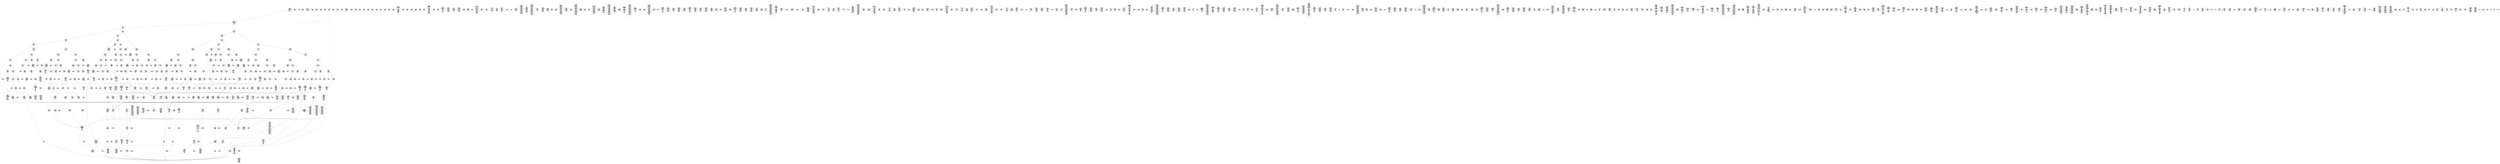 /* Generated by GvGen v.1.0 (https://www.github.com/stricaud/gvgen) */

digraph G {
compound=true;
   node1 [label="[anywhere]"];
   node2 [label="# 0x0
PUSHX Data
PUSHX Data
MSTORE
PUSHX LogicData
CALLDATASIZE
LT
PUSHX Data
JUMPI
"];
   node3 [label="# 0xd
PUSHX Data
CALLDATALOAD
PUSHX BitData
SHR
PUSHX LogicData
GT
PUSHX Data
JUMPI
"];
   node4 [label="# 0x1e
PUSHX LogicData
GT
PUSHX Data
JUMPI
"];
   node5 [label="# 0x29
PUSHX LogicData
GT
PUSHX Data
JUMPI
"];
   node6 [label="# 0x34
PUSHX LogicData
GT
PUSHX Data
JUMPI
"];
   node7 [label="# 0x3f
PUSHX LogicData
EQ
PUSHX Data
JUMPI
"];
   node8 [label="# 0x4a
PUSHX LogicData
EQ
PUSHX Data
JUMPI
"];
   node9 [label="# 0x55
PUSHX LogicData
EQ
PUSHX Data
JUMPI
"];
   node10 [label="# 0x60
PUSHX LogicData
EQ
PUSHX Data
JUMPI
"];
   node11 [label="# 0x6b
PUSHX LogicData
EQ
PUSHX Data
JUMPI
"];
   node12 [label="# 0x76
PUSHX Data
REVERT
"];
   node13 [label="# 0x7a
JUMPDEST
PUSHX LogicData
EQ
PUSHX Data
JUMPI
"];
   node14 [label="# 0x86
PUSHX LogicData
EQ
PUSHX Data
JUMPI
"];
   node15 [label="# 0x91
PUSHX LogicData
EQ
PUSHX Data
JUMPI
"];
   node16 [label="# 0x9c
PUSHX LogicData
EQ
PUSHX Data
JUMPI
"];
   node17 [label="# 0xa7
PUSHX Data
REVERT
"];
   node18 [label="# 0xab
JUMPDEST
PUSHX LogicData
GT
PUSHX Data
JUMPI
"];
   node19 [label="# 0xb7
PUSHX LogicData
EQ
PUSHX Data
JUMPI
"];
   node20 [label="# 0xc2
PUSHX LogicData
EQ
PUSHX Data
JUMPI
"];
   node21 [label="# 0xcd
PUSHX LogicData
EQ
PUSHX Data
JUMPI
"];
   node22 [label="# 0xd8
PUSHX LogicData
EQ
PUSHX Data
JUMPI
"];
   node23 [label="# 0xe3
PUSHX Data
REVERT
"];
   node24 [label="# 0xe7
JUMPDEST
PUSHX LogicData
EQ
PUSHX Data
JUMPI
"];
   node25 [label="# 0xf3
PUSHX LogicData
EQ
PUSHX Data
JUMPI
"];
   node26 [label="# 0xfe
PUSHX LogicData
EQ
PUSHX Data
JUMPI
"];
   node27 [label="# 0x109
PUSHX LogicData
EQ
PUSHX Data
JUMPI
"];
   node28 [label="# 0x114
PUSHX Data
REVERT
"];
   node29 [label="# 0x118
JUMPDEST
PUSHX LogicData
GT
PUSHX Data
JUMPI
"];
   node30 [label="# 0x124
PUSHX LogicData
GT
PUSHX Data
JUMPI
"];
   node31 [label="# 0x12f
PUSHX LogicData
EQ
PUSHX Data
JUMPI
"];
   node32 [label="# 0x13a
PUSHX LogicData
EQ
PUSHX Data
JUMPI
"];
   node33 [label="# 0x145
PUSHX LogicData
EQ
PUSHX Data
JUMPI
"];
   node34 [label="# 0x150
PUSHX LogicData
EQ
PUSHX Data
JUMPI
"];
   node35 [label="# 0x15b
PUSHX Data
REVERT
"];
   node36 [label="# 0x15f
JUMPDEST
PUSHX LogicData
EQ
PUSHX Data
JUMPI
"];
   node37 [label="# 0x16b
PUSHX LogicData
EQ
PUSHX Data
JUMPI
"];
   node38 [label="# 0x176
PUSHX LogicData
EQ
PUSHX Data
JUMPI
"];
   node39 [label="# 0x181
PUSHX LogicData
EQ
PUSHX Data
JUMPI
"];
   node40 [label="# 0x18c
PUSHX Data
REVERT
"];
   node41 [label="# 0x190
JUMPDEST
PUSHX LogicData
GT
PUSHX Data
JUMPI
"];
   node42 [label="# 0x19c
PUSHX LogicData
EQ
PUSHX Data
JUMPI
"];
   node43 [label="# 0x1a7
PUSHX LogicData
EQ
PUSHX Data
JUMPI
"];
   node44 [label="# 0x1b2
PUSHX LogicData
EQ
PUSHX Data
JUMPI
"];
   node45 [label="# 0x1bd
PUSHX LogicData
EQ
PUSHX Data
JUMPI
"];
   node46 [label="# 0x1c8
PUSHX Data
REVERT
"];
   node47 [label="# 0x1cc
JUMPDEST
PUSHX LogicData
EQ
PUSHX Data
JUMPI
"];
   node48 [label="# 0x1d8
PUSHX LogicData
EQ
PUSHX Data
JUMPI
"];
   node49 [label="# 0x1e3
PUSHX LogicData
EQ
PUSHX Data
JUMPI
"];
   node50 [label="# 0x1ee
PUSHX LogicData
EQ
PUSHX Data
JUMPI
"];
   node51 [label="# 0x1f9
PUSHX Data
REVERT
"];
   node52 [label="# 0x1fd
JUMPDEST
PUSHX LogicData
GT
PUSHX Data
JUMPI
"];
   node53 [label="# 0x209
PUSHX LogicData
GT
PUSHX Data
JUMPI
"];
   node54 [label="# 0x214
PUSHX LogicData
GT
PUSHX Data
JUMPI
"];
   node55 [label="# 0x21f
PUSHX LogicData
EQ
PUSHX Data
JUMPI
"];
   node56 [label="# 0x22a
PUSHX LogicData
EQ
PUSHX Data
JUMPI
"];
   node57 [label="# 0x235
PUSHX LogicData
EQ
PUSHX Data
JUMPI
"];
   node58 [label="# 0x240
PUSHX LogicData
EQ
PUSHX Data
JUMPI
"];
   node59 [label="# 0x24b
PUSHX LogicData
EQ
PUSHX Data
JUMPI
"];
   node60 [label="# 0x256
PUSHX Data
REVERT
"];
   node61 [label="# 0x25a
JUMPDEST
PUSHX LogicData
EQ
PUSHX Data
JUMPI
"];
   node62 [label="# 0x266
PUSHX LogicData
EQ
PUSHX Data
JUMPI
"];
   node63 [label="# 0x271
PUSHX LogicData
EQ
PUSHX Data
JUMPI
"];
   node64 [label="# 0x27c
PUSHX LogicData
EQ
PUSHX Data
JUMPI
"];
   node65 [label="# 0x287
PUSHX Data
REVERT
"];
   node66 [label="# 0x28b
JUMPDEST
PUSHX LogicData
GT
PUSHX Data
JUMPI
"];
   node67 [label="# 0x297
PUSHX LogicData
EQ
PUSHX Data
JUMPI
"];
   node68 [label="# 0x2a2
PUSHX LogicData
EQ
PUSHX Data
JUMPI
"];
   node69 [label="# 0x2ad
PUSHX LogicData
EQ
PUSHX Data
JUMPI
"];
   node70 [label="# 0x2b8
PUSHX LogicData
EQ
PUSHX Data
JUMPI
"];
   node71 [label="# 0x2c3
PUSHX Data
REVERT
"];
   node72 [label="# 0x2c7
JUMPDEST
PUSHX LogicData
EQ
PUSHX Data
JUMPI
"];
   node73 [label="# 0x2d3
PUSHX LogicData
EQ
PUSHX Data
JUMPI
"];
   node74 [label="# 0x2de
PUSHX LogicData
EQ
PUSHX Data
JUMPI
"];
   node75 [label="# 0x2e9
PUSHX LogicData
EQ
PUSHX Data
JUMPI
"];
   node76 [label="# 0x2f4
PUSHX Data
REVERT
"];
   node77 [label="# 0x2f8
JUMPDEST
PUSHX LogicData
GT
PUSHX Data
JUMPI
"];
   node78 [label="# 0x304
PUSHX LogicData
GT
PUSHX Data
JUMPI
"];
   node79 [label="# 0x30f
PUSHX LogicData
EQ
PUSHX Data
JUMPI
"];
   node80 [label="# 0x31a
PUSHX LogicData
EQ
PUSHX Data
JUMPI
"];
   node81 [label="# 0x325
PUSHX LogicData
EQ
PUSHX Data
JUMPI
"];
   node82 [label="# 0x330
PUSHX LogicData
EQ
PUSHX Data
JUMPI
"];
   node83 [label="# 0x33b
PUSHX Data
REVERT
"];
   node84 [label="# 0x33f
JUMPDEST
PUSHX LogicData
EQ
PUSHX Data
JUMPI
"];
   node85 [label="# 0x34b
PUSHX LogicData
EQ
PUSHX Data
JUMPI
"];
   node86 [label="# 0x356
PUSHX LogicData
EQ
PUSHX Data
JUMPI
"];
   node87 [label="# 0x361
PUSHX LogicData
EQ
PUSHX Data
JUMPI
"];
   node88 [label="# 0x36c
PUSHX Data
REVERT
"];
   node89 [label="# 0x370
JUMPDEST
PUSHX LogicData
GT
PUSHX Data
JUMPI
"];
   node90 [label="# 0x37c
PUSHX LogicData
EQ
PUSHX Data
JUMPI
"];
   node91 [label="# 0x387
PUSHX LogicData
EQ
PUSHX Data
JUMPI
"];
   node92 [label="# 0x392
PUSHX LogicData
EQ
PUSHX Data
JUMPI
"];
   node93 [label="# 0x39d
PUSHX LogicData
EQ
PUSHX Data
JUMPI
"];
   node94 [label="# 0x3a8
PUSHX Data
REVERT
"];
   node95 [label="# 0x3ac
JUMPDEST
PUSHX LogicData
EQ
PUSHX Data
JUMPI
"];
   node96 [label="# 0x3b8
PUSHX LogicData
EQ
PUSHX Data
JUMPI
"];
   node97 [label="# 0x3c3
PUSHX LogicData
EQ
PUSHX Data
JUMPI
"];
   node98 [label="# 0x3ce
PUSHX LogicData
EQ
PUSHX Data
JUMPI
"];
   node99 [label="# 0x3d9
JUMPDEST
PUSHX Data
REVERT
"];
   node100 [label="# 0x3de
JUMPDEST
CALLVALUE
ISZERO
PUSHX Data
JUMPI
"];
   node101 [label="# 0x3e6
PUSHX Data
REVERT
"];
   node102 [label="# 0x3ea
JUMPDEST
PUSHX Data
PUSHX Data
CALLDATASIZE
PUSHX Data
PUSHX Data
JUMP
"];
   node103 [label="# 0x3f9
JUMPDEST
PUSHX Data
JUMP
"];
   node104 [label="# 0x3fe
JUMPDEST
STOP
"];
   node105 [label="# 0x400
JUMPDEST
CALLVALUE
ISZERO
PUSHX Data
JUMPI
"];
   node106 [label="# 0x408
PUSHX Data
REVERT
"];
   node107 [label="# 0x40c
JUMPDEST
PUSHX Data
PUSHX Data
CALLDATASIZE
PUSHX Data
PUSHX Data
JUMP
"];
   node108 [label="# 0x41b
JUMPDEST
PUSHX Data
JUMP
"];
   node109 [label="# 0x420
JUMPDEST
PUSHX MemData
MLOAD
ISZERO
ISZERO
MSTORE
PUSHX ArithData
ADD
"];
   node110 [label="# 0x42c
JUMPDEST
PUSHX MemData
MLOAD
SUB
RETURN
"];
   node111 [label="# 0x435
JUMPDEST
CALLVALUE
ISZERO
PUSHX Data
JUMPI
"];
   node112 [label="# 0x43d
PUSHX Data
REVERT
"];
   node113 [label="# 0x441
JUMPDEST
PUSHX Data
PUSHX Data
JUMP
"];
   node114 [label="# 0x44a
JUMPDEST
PUSHX MemData
MLOAD
PUSHX Data
PUSHX Data
JUMP
"];
   node115 [label="# 0x457
JUMPDEST
PUSHX Data
PUSHX Data
CALLDATASIZE
PUSHX Data
PUSHX Data
JUMP
"];
   node116 [label="# 0x465
JUMPDEST
PUSHX Data
JUMP
"];
   node117 [label="# 0x46a
JUMPDEST
CALLVALUE
ISZERO
PUSHX Data
JUMPI
"];
   node118 [label="# 0x472
PUSHX Data
REVERT
"];
   node119 [label="# 0x476
JUMPDEST
PUSHX Data
PUSHX Data
CALLDATASIZE
PUSHX Data
PUSHX Data
JUMP
"];
   node120 [label="# 0x485
JUMPDEST
PUSHX Data
JUMP
"];
   node121 [label="# 0x48a
JUMPDEST
PUSHX MemData
MLOAD
PUSHX ArithData
PUSHX BitData
PUSHX BitData
SHL
SUB
AND
MSTORE
PUSHX ArithData
ADD
PUSHX Data
JUMP
"];
   node122 [label="# 0x4a2
JUMPDEST
CALLVALUE
ISZERO
PUSHX Data
JUMPI
"];
   node123 [label="# 0x4aa
PUSHX Data
REVERT
"];
   node124 [label="# 0x4ae
JUMPDEST
PUSHX Data
PUSHX StorData
SLOAD
JUMP
"];
   node125 [label="# 0x4b8
JUMPDEST
PUSHX MemData
MLOAD
MSTORE
PUSHX ArithData
ADD
PUSHX Data
JUMP
"];
   node126 [label="# 0x4c6
JUMPDEST
CALLVALUE
ISZERO
PUSHX Data
JUMPI
"];
   node127 [label="# 0x4ce
PUSHX Data
REVERT
"];
   node128 [label="# 0x4d2
JUMPDEST
PUSHX Data
PUSHX Data
CALLDATASIZE
PUSHX Data
PUSHX Data
JUMP
"];
   node129 [label="# 0x4e1
JUMPDEST
PUSHX Data
JUMP
"];
   node130 [label="# 0x4e6
JUMPDEST
CALLVALUE
ISZERO
PUSHX Data
JUMPI
"];
   node131 [label="# 0x4ee
PUSHX Data
REVERT
"];
   node132 [label="# 0x4f2
JUMPDEST
PUSHX Data
PUSHX StorData
SLOAD
JUMP
"];
   node133 [label="# 0x4fc
JUMPDEST
CALLVALUE
ISZERO
PUSHX Data
JUMPI
"];
   node134 [label="# 0x504
PUSHX Data
REVERT
"];
   node135 [label="# 0x508
JUMPDEST
PUSHX Data
PUSHX Data
CALLDATASIZE
PUSHX Data
PUSHX Data
JUMP
"];
   node136 [label="# 0x517
JUMPDEST
PUSHX Data
JUMP
"];
   node137 [label="# 0x51c
JUMPDEST
CALLVALUE
ISZERO
PUSHX Data
JUMPI
"];
   node138 [label="# 0x524
PUSHX Data
REVERT
"];
   node139 [label="# 0x528
JUMPDEST
PUSHX Data
PUSHX Data
CALLDATASIZE
PUSHX Data
PUSHX Data
JUMP
"];
   node140 [label="# 0x537
JUMPDEST
PUSHX Data
JUMP
"];
   node141 [label="# 0x53c
JUMPDEST
CALLVALUE
ISZERO
PUSHX Data
JUMPI
"];
   node142 [label="# 0x544
PUSHX Data
REVERT
"];
   node143 [label="# 0x548
JUMPDEST
PUSHX Data
PUSHX StorData
SLOAD
JUMP
"];
   node144 [label="# 0x552
JUMPDEST
CALLVALUE
ISZERO
PUSHX Data
JUMPI
"];
   node145 [label="# 0x55a
PUSHX Data
REVERT
"];
   node146 [label="# 0x55e
JUMPDEST
PUSHX StorData
SLOAD
PUSHX Data
JUMP
"];
   node147 [label="# 0x567
JUMPDEST
CALLVALUE
ISZERO
PUSHX Data
JUMPI
"];
   node148 [label="# 0x56f
PUSHX Data
REVERT
"];
   node149 [label="# 0x573
JUMPDEST
PUSHX Data
PUSHX StorData
SLOAD
JUMP
"];
   node150 [label="# 0x57d
JUMPDEST
CALLVALUE
ISZERO
PUSHX Data
JUMPI
"];
   node151 [label="# 0x585
PUSHX Data
REVERT
"];
   node152 [label="# 0x589
JUMPDEST
PUSHX Data
PUSHX Data
CALLDATASIZE
PUSHX Data
PUSHX Data
JUMP
"];
   node153 [label="# 0x598
JUMPDEST
PUSHX Data
JUMP
"];
   node154 [label="# 0x59d
JUMPDEST
CALLVALUE
ISZERO
PUSHX Data
JUMPI
"];
   node155 [label="# 0x5a5
PUSHX Data
REVERT
"];
   node156 [label="# 0x5a9
JUMPDEST
PUSHX Data
PUSHX Data
CALLDATASIZE
PUSHX Data
PUSHX Data
JUMP
"];
   node157 [label="# 0x5b8
JUMPDEST
PUSHX Data
JUMP
"];
   node158 [label="# 0x5bd
JUMPDEST
CALLVALUE
ISZERO
PUSHX Data
JUMPI
"];
   node159 [label="# 0x5c5
PUSHX Data
REVERT
"];
   node160 [label="# 0x5c9
JUMPDEST
PUSHX Data
PUSHX Data
CALLDATASIZE
PUSHX Data
PUSHX Data
JUMP
"];
   node161 [label="# 0x5d8
JUMPDEST
PUSHX Data
JUMP
"];
   node162 [label="# 0x5dd
JUMPDEST
CALLVALUE
ISZERO
PUSHX Data
JUMPI
"];
   node163 [label="# 0x5e5
PUSHX Data
REVERT
"];
   node164 [label="# 0x5e9
JUMPDEST
PUSHX StorData
SLOAD
PUSHX Data
PUSHX BitData
AND
JUMP
"];
   node165 [label="# 0x5f7
JUMPDEST
CALLVALUE
ISZERO
PUSHX Data
JUMPI
"];
   node166 [label="# 0x5ff
PUSHX Data
REVERT
"];
   node167 [label="# 0x603
JUMPDEST
PUSHX Data
PUSHX Data
JUMP
"];
   node168 [label="# 0x60c
JUMPDEST
CALLVALUE
ISZERO
PUSHX Data
JUMPI
"];
   node169 [label="# 0x614
PUSHX Data
REVERT
"];
   node170 [label="# 0x618
JUMPDEST
PUSHX Data
PUSHX Data
JUMP
"];
   node171 [label="# 0x621
JUMPDEST
PUSHX MemData
MLOAD
PUSHX Data
PUSHX Data
JUMP
"];
   node172 [label="# 0x62e
JUMPDEST
CALLVALUE
ISZERO
PUSHX Data
JUMPI
"];
   node173 [label="# 0x636
PUSHX Data
REVERT
"];
   node174 [label="# 0x63a
JUMPDEST
PUSHX Data
PUSHX Data
CALLDATASIZE
PUSHX Data
PUSHX Data
JUMP
"];
   node175 [label="# 0x649
JUMPDEST
PUSHX Data
JUMP
"];
   node176 [label="# 0x64e
JUMPDEST
CALLVALUE
ISZERO
PUSHX Data
JUMPI
"];
   node177 [label="# 0x656
PUSHX Data
REVERT
"];
   node178 [label="# 0x65a
JUMPDEST
PUSHX Data
PUSHX Data
JUMP
"];
   node179 [label="# 0x663
JUMPDEST
CALLVALUE
ISZERO
PUSHX Data
JUMPI
"];
   node180 [label="# 0x66b
PUSHX Data
REVERT
"];
   node181 [label="# 0x66f
JUMPDEST
PUSHX Data
PUSHX Data
JUMP
"];
   node182 [label="# 0x678
JUMPDEST
CALLVALUE
ISZERO
PUSHX Data
JUMPI
"];
   node183 [label="# 0x680
PUSHX Data
REVERT
"];
   node184 [label="# 0x684
JUMPDEST
PUSHX Data
PUSHX Data
JUMP
"];
   node185 [label="# 0x68d
JUMPDEST
CALLVALUE
ISZERO
PUSHX Data
JUMPI
"];
   node186 [label="# 0x695
PUSHX Data
REVERT
"];
   node187 [label="# 0x699
JUMPDEST
PUSHX Data
PUSHX Data
CALLDATASIZE
PUSHX Data
PUSHX Data
JUMP
"];
   node188 [label="# 0x6a8
JUMPDEST
PUSHX Data
JUMP
"];
   node189 [label="# 0x6ad
JUMPDEST
CALLVALUE
ISZERO
PUSHX Data
JUMPI
"];
   node190 [label="# 0x6b5
PUSHX Data
REVERT
"];
   node191 [label="# 0x6b9
JUMPDEST
PUSHX Data
PUSHX Data
JUMP
"];
   node192 [label="# 0x6c2
JUMPDEST
CALLVALUE
ISZERO
PUSHX Data
JUMPI
"];
   node193 [label="# 0x6ca
PUSHX Data
REVERT
"];
   node194 [label="# 0x6ce
JUMPDEST
CALLER
PUSHX Data
MSTORE
PUSHX Data
PUSHX Data
MSTORE
PUSHX Data
SHA3
SLOAD
PUSHX BitData
AND
PUSHX Data
JUMP
"];
   node195 [label="# 0x6e7
JUMPDEST
CALLVALUE
ISZERO
PUSHX Data
JUMPI
"];
   node196 [label="# 0x6ef
PUSHX Data
REVERT
"];
   node197 [label="# 0x6f3
JUMPDEST
PUSHX Data
PUSHX Data
CALLDATASIZE
PUSHX Data
PUSHX Data
JUMP
"];
   node198 [label="# 0x702
JUMPDEST
PUSHX Data
JUMP
"];
   node199 [label="# 0x707
JUMPDEST
CALLVALUE
ISZERO
PUSHX Data
JUMPI
"];
   node200 [label="# 0x70f
PUSHX Data
REVERT
"];
   node201 [label="# 0x713
JUMPDEST
PUSHX Data
PUSHX Data
CALLDATASIZE
PUSHX Data
PUSHX Data
JUMP
"];
   node202 [label="# 0x722
JUMPDEST
PUSHX Data
JUMP
"];
   node203 [label="# 0x727
JUMPDEST
CALLVALUE
ISZERO
PUSHX Data
JUMPI
"];
   node204 [label="# 0x72f
PUSHX Data
REVERT
"];
   node205 [label="# 0x733
JUMPDEST
PUSHX Data
PUSHX Data
CALLDATASIZE
PUSHX Data
PUSHX Data
JUMP
"];
   node206 [label="# 0x742
JUMPDEST
PUSHX Data
JUMP
"];
   node207 [label="# 0x747
JUMPDEST
CALLVALUE
ISZERO
PUSHX Data
JUMPI
"];
   node208 [label="# 0x74f
PUSHX Data
REVERT
"];
   node209 [label="# 0x753
JUMPDEST
PUSHX Data
PUSHX Data
JUMP
"];
   node210 [label="# 0x75c
JUMPDEST
CALLVALUE
ISZERO
PUSHX Data
JUMPI
"];
   node211 [label="# 0x764
PUSHX Data
REVERT
"];
   node212 [label="# 0x768
JUMPDEST
PUSHX Data
PUSHX Data
CALLDATASIZE
PUSHX Data
PUSHX Data
JUMP
"];
   node213 [label="# 0x777
JUMPDEST
PUSHX Data
JUMP
"];
   node214 [label="# 0x77c
JUMPDEST
CALLVALUE
ISZERO
PUSHX Data
JUMPI
"];
   node215 [label="# 0x784
PUSHX Data
REVERT
"];
   node216 [label="# 0x788
JUMPDEST
PUSHX Data
PUSHX Data
JUMP
"];
   node217 [label="# 0x791
JUMPDEST
CALLVALUE
ISZERO
PUSHX Data
JUMPI
"];
   node218 [label="# 0x799
PUSHX Data
REVERT
"];
   node219 [label="# 0x79d
JUMPDEST
PUSHX Data
PUSHX Data
CALLDATASIZE
PUSHX Data
PUSHX Data
JUMP
"];
   node220 [label="# 0x7ac
JUMPDEST
PUSHX Data
JUMP
"];
   node221 [label="# 0x7b1
JUMPDEST
CALLVALUE
ISZERO
PUSHX Data
JUMPI
"];
   node222 [label="# 0x7b9
PUSHX Data
REVERT
"];
   node223 [label="# 0x7bd
JUMPDEST
PUSHX Data
PUSHX Data
JUMP
"];
   node224 [label="# 0x7c6
JUMPDEST
CALLVALUE
ISZERO
PUSHX Data
JUMPI
"];
   node225 [label="# 0x7ce
PUSHX Data
REVERT
"];
   node226 [label="# 0x7d2
JUMPDEST
PUSHX Data
PUSHX Data
CALLDATASIZE
PUSHX Data
PUSHX Data
JUMP
"];
   node227 [label="# 0x7e1
JUMPDEST
PUSHX Data
JUMP
"];
   node228 [label="# 0x7e6
JUMPDEST
CALLVALUE
ISZERO
PUSHX Data
JUMPI
"];
   node229 [label="# 0x7ee
PUSHX Data
REVERT
"];
   node230 [label="# 0x7f2
JUMPDEST
PUSHX Data
PUSHX Data
JUMP
"];
   node231 [label="# 0x7fb
JUMPDEST
CALLVALUE
ISZERO
PUSHX Data
JUMPI
"];
   node232 [label="# 0x803
PUSHX Data
REVERT
"];
   node233 [label="# 0x807
JUMPDEST
PUSHX Data
PUSHX Data
CALLDATASIZE
PUSHX Data
PUSHX Data
JUMP
"];
   node234 [label="# 0x816
JUMPDEST
PUSHX Data
JUMP
"];
   node235 [label="# 0x81b
JUMPDEST
PUSHX Data
PUSHX Data
CALLDATASIZE
PUSHX Data
PUSHX Data
JUMP
"];
   node236 [label="# 0x829
JUMPDEST
PUSHX Data
JUMP
"];
   node237 [label="# 0x82e
JUMPDEST
CALLVALUE
ISZERO
PUSHX Data
JUMPI
"];
   node238 [label="# 0x836
PUSHX Data
REVERT
"];
   node239 [label="# 0x83a
JUMPDEST
PUSHX StorData
SLOAD
PUSHX ArithData
PUSHX BitData
PUSHX BitData
SHL
SUB
AND
PUSHX Data
JUMP
"];
   node240 [label="# 0x84c
JUMPDEST
CALLVALUE
ISZERO
PUSHX Data
JUMPI
"];
   node241 [label="# 0x854
PUSHX Data
REVERT
"];
   node242 [label="# 0x858
JUMPDEST
PUSHX Data
PUSHX Data
JUMP
"];
   node243 [label="# 0x861
JUMPDEST
CALLVALUE
ISZERO
PUSHX Data
JUMPI
"];
   node244 [label="# 0x869
PUSHX Data
REVERT
"];
   node245 [label="# 0x86d
JUMPDEST
PUSHX Data
PUSHX Data
CALLDATASIZE
PUSHX Data
PUSHX Data
JUMP
"];
   node246 [label="# 0x87c
JUMPDEST
PUSHX Data
JUMP
"];
   node247 [label="# 0x881
JUMPDEST
CALLVALUE
ISZERO
PUSHX Data
JUMPI
"];
   node248 [label="# 0x889
PUSHX Data
REVERT
"];
   node249 [label="# 0x88d
JUMPDEST
PUSHX Data
PUSHX Data
CALLDATASIZE
PUSHX Data
PUSHX Data
JUMP
"];
   node250 [label="# 0x89c
JUMPDEST
PUSHX ArithData
PUSHX BitData
PUSHX BitData
SHL
SUB
AND
PUSHX Data
MSTORE
PUSHX Data
PUSHX Data
MSTORE
PUSHX Data
SHA3
SLOAD
PUSHX BitData
AND
JUMP
"];
   node251 [label="# 0x8ba
JUMPDEST
CALLVALUE
ISZERO
PUSHX Data
JUMPI
"];
   node252 [label="# 0x8c2
PUSHX Data
REVERT
"];
   node253 [label="# 0x8c6
JUMPDEST
PUSHX Data
PUSHX Data
JUMP
"];
   node254 [label="# 0x8cf
JUMPDEST
CALLVALUE
ISZERO
PUSHX Data
JUMPI
"];
   node255 [label="# 0x8d7
PUSHX Data
REVERT
"];
   node256 [label="# 0x8db
JUMPDEST
PUSHX Data
PUSHX Data
JUMP
"];
   node257 [label="# 0x8e4
JUMPDEST
CALLVALUE
ISZERO
PUSHX Data
JUMPI
"];
   node258 [label="# 0x8ec
PUSHX Data
REVERT
"];
   node259 [label="# 0x8f0
JUMPDEST
PUSHX Data
PUSHX Data
CALLDATASIZE
PUSHX Data
PUSHX Data
JUMP
"];
   node260 [label="# 0x8ff
JUMPDEST
PUSHX Data
JUMP
"];
   node261 [label="# 0x904
JUMPDEST
CALLVALUE
ISZERO
PUSHX Data
JUMPI
"];
   node262 [label="# 0x90c
PUSHX Data
REVERT
"];
   node263 [label="# 0x910
JUMPDEST
PUSHX Data
PUSHX Data
CALLDATASIZE
PUSHX Data
PUSHX Data
JUMP
"];
   node264 [label="# 0x91f
JUMPDEST
PUSHX Data
JUMP
"];
   node265 [label="# 0x924
JUMPDEST
CALLVALUE
ISZERO
PUSHX Data
JUMPI
"];
   node266 [label="# 0x92c
PUSHX Data
REVERT
"];
   node267 [label="# 0x930
JUMPDEST
PUSHX Data
PUSHX Data
CALLDATASIZE
PUSHX Data
PUSHX Data
JUMP
"];
   node268 [label="# 0x93f
JUMPDEST
PUSHX Data
JUMP
"];
   node269 [label="# 0x944
JUMPDEST
CALLVALUE
ISZERO
PUSHX Data
JUMPI
"];
   node270 [label="# 0x94c
PUSHX Data
REVERT
"];
   node271 [label="# 0x950
JUMPDEST
PUSHX Data
PUSHX Data
CALLDATASIZE
PUSHX Data
PUSHX Data
JUMP
"];
   node272 [label="# 0x95f
JUMPDEST
PUSHX Data
JUMP
"];
   node273 [label="# 0x964
JUMPDEST
CALLVALUE
ISZERO
PUSHX Data
JUMPI
"];
   node274 [label="# 0x96c
PUSHX Data
REVERT
"];
   node275 [label="# 0x970
JUMPDEST
PUSHX Data
PUSHX StorData
SLOAD
JUMP
"];
   node276 [label="# 0x97a
JUMPDEST
CALLVALUE
ISZERO
PUSHX Data
JUMPI
"];
   node277 [label="# 0x982
PUSHX Data
REVERT
"];
   node278 [label="# 0x986
JUMPDEST
PUSHX Data
PUSHX Data
CALLDATASIZE
PUSHX Data
PUSHX Data
JUMP
"];
   node279 [label="# 0x995
JUMPDEST
PUSHX Data
JUMP
"];
   node280 [label="# 0x99a
JUMPDEST
CALLVALUE
ISZERO
PUSHX Data
JUMPI
"];
   node281 [label="# 0x9a2
PUSHX Data
REVERT
"];
   node282 [label="# 0x9a6
JUMPDEST
PUSHX Data
PUSHX StorData
SLOAD
JUMP
"];
   node283 [label="# 0x9b0
JUMPDEST
CALLVALUE
ISZERO
PUSHX Data
JUMPI
"];
   node284 [label="# 0x9b8
PUSHX Data
REVERT
"];
   node285 [label="# 0x9bc
JUMPDEST
PUSHX Data
PUSHX Data
JUMP
"];
   node286 [label="# 0x9c5
JUMPDEST
CALLVALUE
ISZERO
PUSHX Data
JUMPI
"];
   node287 [label="# 0x9cd
PUSHX Data
REVERT
"];
   node288 [label="# 0x9d1
JUMPDEST
PUSHX StorData
SLOAD
PUSHX Data
PUSHX BitData
AND
JUMP
"];
   node289 [label="# 0x9df
JUMPDEST
CALLVALUE
ISZERO
PUSHX Data
JUMPI
"];
   node290 [label="# 0x9e7
PUSHX Data
REVERT
"];
   node291 [label="# 0x9eb
JUMPDEST
PUSHX Data
PUSHX Data
JUMP
"];
   node292 [label="# 0x9f4
JUMPDEST
CALLVALUE
ISZERO
PUSHX Data
JUMPI
"];
   node293 [label="# 0x9fc
PUSHX Data
REVERT
"];
   node294 [label="# 0xa00
JUMPDEST
PUSHX Data
PUSHX Data
CALLDATASIZE
PUSHX Data
PUSHX Data
JUMP
"];
   node295 [label="# 0xa0f
JUMPDEST
PUSHX Data
JUMP
"];
   node296 [label="# 0xa14
JUMPDEST
CALLVALUE
ISZERO
PUSHX Data
JUMPI
"];
   node297 [label="# 0xa1c
PUSHX Data
REVERT
"];
   node298 [label="# 0xa20
JUMPDEST
PUSHX StorData
SLOAD
PUSHX Data
PUSHX Data
DIV
PUSHX BitData
AND
JUMP
"];
   node299 [label="# 0xa33
JUMPDEST
PUSHX MemData
MLOAD
PUSHX Data
PUSHX Data
JUMP
"];
   node300 [label="# 0xa40
JUMPDEST
CALLVALUE
ISZERO
PUSHX Data
JUMPI
"];
   node301 [label="# 0xa48
PUSHX Data
REVERT
"];
   node302 [label="# 0xa4c
JUMPDEST
PUSHX Data
PUSHX StorData
SLOAD
JUMP
"];
   node303 [label="# 0xa56
JUMPDEST
CALLVALUE
ISZERO
PUSHX Data
JUMPI
"];
   node304 [label="# 0xa5e
PUSHX Data
REVERT
"];
   node305 [label="# 0xa62
JUMPDEST
PUSHX Data
PUSHX StorData
SLOAD
JUMP
"];
   node306 [label="# 0xa6c
JUMPDEST
CALLVALUE
ISZERO
PUSHX Data
JUMPI
"];
   node307 [label="# 0xa74
PUSHX Data
REVERT
"];
   node308 [label="# 0xa78
JUMPDEST
PUSHX Data
PUSHX Data
CALLDATASIZE
PUSHX Data
PUSHX Data
JUMP
"];
   node309 [label="# 0xa87
JUMPDEST
PUSHX ArithData
PUSHX BitData
PUSHX BitData
SHL
SUB
AND
PUSHX Data
MSTORE
PUSHX Data
PUSHX Data
MSTORE
PUSHX Data
SHA3
AND
MSTORE
MSTORE
SHA3
SLOAD
PUSHX BitData
AND
JUMP
"];
   node310 [label="# 0xab5
JUMPDEST
CALLVALUE
ISZERO
PUSHX Data
JUMPI
"];
   node311 [label="# 0xabd
PUSHX Data
REVERT
"];
   node312 [label="# 0xac1
JUMPDEST
PUSHX Data
PUSHX Data
JUMP
"];
   node313 [label="# 0xaca
JUMPDEST
CALLVALUE
ISZERO
PUSHX Data
JUMPI
"];
   node314 [label="# 0xad2
PUSHX Data
REVERT
"];
   node315 [label="# 0xad6
JUMPDEST
PUSHX StorData
SLOAD
PUSHX Data
PUSHX BitData
AND
JUMP
"];
   node316 [label="# 0xae4
JUMPDEST
CALLVALUE
ISZERO
PUSHX Data
JUMPI
"];
   node317 [label="# 0xaec
PUSHX Data
REVERT
"];
   node318 [label="# 0xaf0
JUMPDEST
PUSHX Data
PUSHX Data
CALLDATASIZE
PUSHX Data
PUSHX Data
JUMP
"];
   node319 [label="# 0xaff
JUMPDEST
PUSHX Data
JUMP
"];
   node320 [label="# 0xb04
JUMPDEST
CALLVALUE
ISZERO
PUSHX Data
JUMPI
"];
   node321 [label="# 0xb0c
PUSHX Data
REVERT
"];
   node322 [label="# 0xb10
JUMPDEST
PUSHX Data
PUSHX Data
CALLDATASIZE
PUSHX Data
PUSHX Data
JUMP
"];
   node323 [label="# 0xb1f
JUMPDEST
PUSHX Data
JUMP
"];
   node324 [label="# 0xb24
JUMPDEST
CALLVALUE
ISZERO
PUSHX Data
JUMPI
"];
   node325 [label="# 0xb2c
PUSHX Data
REVERT
"];
   node326 [label="# 0xb30
JUMPDEST
PUSHX Data
PUSHX StorData
SLOAD
JUMP
"];
   node327 [label="# 0xb3a
JUMPDEST
CALLVALUE
ISZERO
PUSHX Data
JUMPI
"];
   node328 [label="# 0xb42
PUSHX Data
REVERT
"];
   node329 [label="# 0xb46
JUMPDEST
PUSHX Data
PUSHX Data
JUMP
"];
   node330 [label="# 0xb4f
JUMPDEST
CALLVALUE
ISZERO
PUSHX Data
JUMPI
"];
   node331 [label="# 0xb57
PUSHX Data
REVERT
"];
   node332 [label="# 0xb5b
JUMPDEST
PUSHX Data
PUSHX Data
JUMP
"];
   node333 [label="# 0xb64
JUMPDEST
PUSHX StorData
SLOAD
PUSHX ArithData
PUSHX BitData
PUSHX BitData
SHL
SUB
AND
CALLER
EQ
PUSHX Data
JUMPI
"];
   node334 [label="# 0xb77
PUSHX MemData
MLOAD
PUSHX BitData
PUSHX BitData
SHL
MSTORE
PUSHX ArithData
ADD
PUSHX Data
PUSHX Data
JUMP
"];
   node335 [label="# 0xb8e
JUMPDEST
PUSHX MemData
MLOAD
SUB
REVERT
"];
   node336 [label="# 0xb97
JUMPDEST
PUSHX StorData
SLOAD
PUSHX BitData
AND
ISZERO
PUSHX Data
JUMPI
"];
   node337 [label="# 0xba3
PUSHX MemData
MLOAD
PUSHX BitData
PUSHX BitData
SHL
MSTORE
PUSHX ArithData
ADD
PUSHX Data
PUSHX Data
JUMP
"];
   node338 [label="# 0xbba
JUMPDEST
PUSHX Data
SSTORE
JUMP
"];
   node339 [label="# 0xbbf
JUMPDEST
PUSHX Data
PUSHX Data
PUSHX Data
JUMP
"];
   node340 [label="# 0xbca
JUMPDEST
JUMP
"];
   node341 [label="# 0xbd0
JUMPDEST
PUSHX Data
PUSHX StorData
SLOAD
PUSHX Data
PUSHX Data
JUMP
"];
   node342 [label="# 0xbdf
JUMPDEST
PUSHX ArithData
ADD
PUSHX ArithData
DIV
MUL
PUSHX ArithData
ADD
PUSHX MemData
MLOAD
ADD
PUSHX Data
MSTORE
MSTORE
PUSHX ArithData
ADD
SLOAD
PUSHX Data
PUSHX Data
JUMP
"];
   node343 [label="# 0xc0b
JUMPDEST
ISZERO
PUSHX Data
JUMPI
"];
   node344 [label="# 0xc12
PUSHX LogicData
LT
PUSHX Data
JUMPI
"];
   node345 [label="# 0xc1a
PUSHX ArithData
SLOAD
DIV
MUL
MSTORE
PUSHX ArithData
ADD
PUSHX Data
JUMP
"];
   node346 [label="# 0xc2d
JUMPDEST
ADD
PUSHX Data
MSTORE
PUSHX Data
PUSHX Data
SHA3
"];
   node347 [label="# 0xc3b
JUMPDEST
SLOAD
MSTORE
PUSHX ArithData
ADD
PUSHX ArithData
ADD
GT
PUSHX Data
JUMPI
"];
   node348 [label="# 0xc4f
SUB
PUSHX BitData
AND
ADD
"];
   node349 [label="# 0xc58
JUMPDEST
JUMP
"];
   node350 [label="# 0xc62
JUMPDEST
PUSHX StorData
SLOAD
PUSHX BitData
AND
PUSHX Data
JUMPI
"];
   node351 [label="# 0xc6d
PUSHX MemData
MLOAD
PUSHX BitData
PUSHX BitData
SHL
MSTORE
PUSHX Data
PUSHX ArithData
ADD
MSTORE
PUSHX Data
PUSHX ArithData
ADD
MSTORE
PUSHX BitData
PUSHX BitData
SHL
PUSHX ArithData
ADD
MSTORE
PUSHX ArithData
ADD
PUSHX Data
JUMP
"];
   node352 [label="# 0xcad
JUMPDEST
CALLER
PUSHX Data
MSTORE
PUSHX Data
PUSHX Data
MSTORE
PUSHX Data
SHA3
SLOAD
PUSHX BitData
AND
PUSHX Data
JUMPI
"];
   node353 [label="# 0xcc5
PUSHX MemData
MLOAD
PUSHX BitData
PUSHX BitData
SHL
MSTORE
PUSHX Data
PUSHX ArithData
ADD
MSTORE
PUSHX Data
PUSHX ArithData
ADD
MSTORE
PUSHX Data
PUSHX ArithData
ADD
MSTORE
PUSHX BitData
PUSHX BitData
SHL
PUSHX ArithData
ADD
MSTORE
PUSHX ArithData
ADD
PUSHX Data
JUMP
"];
   node354 [label="# 0xd1a
JUMPDEST
PUSHX LogicData
GT
ISZERO
PUSHX Data
JUMPI
"];
   node355 [label="# 0xd24
PUSHX MemData
MLOAD
PUSHX BitData
PUSHX BitData
SHL
MSTORE
PUSHX ArithData
ADD
PUSHX Data
PUSHX Data
JUMP
"];
   node356 [label="# 0xd3b
JUMPDEST
PUSHX Data
PUSHX Data
PUSHX Data
CALLER
PUSHX Data
JUMP
"];
   node357 [label="# 0xd4a
JUMPDEST
PUSHX Data
JUMP
"];
   node358 [label="# 0xd50
JUMPDEST
GT
ISZERO
PUSHX Data
JUMPI
"];
   node359 [label="# 0xd57
PUSHX MemData
MLOAD
PUSHX BitData
PUSHX BitData
SHL
MSTORE
PUSHX Data
PUSHX ArithData
ADD
MSTORE
PUSHX Data
PUSHX ArithData
ADD
MSTORE
PUSHX Data
PUSHX ArithData
ADD
MSTORE
PUSHX Data
PUSHX ArithData
ADD
MSTORE
PUSHX ArithData
ADD
PUSHX Data
JUMP
"];
   node360 [label="# 0xdc4
JUMPDEST
PUSHX StorData
SLOAD
PUSHX Data
PUSHX Data
PUSHX StorData
SLOAD
JUMP
"];
   node361 [label="# 0xdd4
JUMPDEST
GT
ISZERO
PUSHX Data
JUMPI
"];
   node362 [label="# 0xddb
PUSHX MemData
MLOAD
PUSHX BitData
PUSHX BitData
SHL
MSTORE
PUSHX Data
PUSHX ArithData
ADD
MSTORE
PUSHX Data
PUSHX ArithData
ADD
MSTORE
PUSHX Data
PUSHX ArithData
ADD
MSTORE
PUSHX BitData
PUSHX BitData
SHL
PUSHX ArithData
ADD
MSTORE
PUSHX ArithData
ADD
PUSHX Data
JUMP
"];
   node363 [label="# 0xe36
JUMPDEST
CALLVALUE
PUSHX Data
PUSHX Data
PUSHX Data
JUMP
"];
   node364 [label="# 0xe44
JUMPDEST
PUSHX Data
JUMP
"];
   node365 [label="# 0xe4a
JUMPDEST
EQ
PUSHX Data
JUMPI
"];
   node366 [label="# 0xe50
PUSHX MemData
MLOAD
PUSHX BitData
PUSHX BitData
SHL
MSTORE
PUSHX Data
PUSHX ArithData
ADD
MSTORE
PUSHX ArithData
ADD
MSTORE
PUSHX Data
PUSHX ArithData
ADD
MSTORE
PUSHX ArithData
ADD
PUSHX Data
JUMP
"];
   node367 [label="# 0xe97
JUMPDEST
PUSHX Data
CALLER
PUSHX Data
JUMP
"];
   node368 [label="# 0xea1
JUMPDEST
JUMP
"];
   node369 [label="# 0xea4
JUMPDEST
PUSHX Data
MSTORE
PUSHX Data
PUSHX Data
MSTORE
PUSHX Data
SHA3
SLOAD
PUSHX ArithData
PUSHX BitData
PUSHX BitData
SHL
SUB
AND
PUSHX Data
JUMPI
"];
   node370 [label="# 0xec1
PUSHX MemData
MLOAD
PUSHX BitData
PUSHX BitData
SHL
MSTORE
PUSHX Data
PUSHX ArithData
ADD
MSTORE
PUSHX Data
PUSHX ArithData
ADD
MSTORE
PUSHX Data
PUSHX ArithData
ADD
MSTORE
PUSHX BitData
PUSHX BitData
SHL
PUSHX ArithData
ADD
MSTORE
PUSHX ArithData
ADD
PUSHX Data
JUMP
"];
   node371 [label="# 0xf1d
JUMPDEST
PUSHX Data
MSTORE
PUSHX Data
PUSHX Data
MSTORE
PUSHX Data
SHA3
SLOAD
PUSHX ArithData
PUSHX BitData
PUSHX BitData
SHL
SUB
AND
JUMP
"];
   node372 [label="# 0xf39
JUMPDEST
PUSHX Data
PUSHX Data
PUSHX Data
JUMP
"];
   node373 [label="# 0xf44
JUMPDEST
PUSHX ArithData
PUSHX BitData
PUSHX BitData
SHL
SUB
AND
PUSHX ArithData
PUSHX BitData
PUSHX BitData
SHL
SUB
AND
EQ
ISZERO
PUSHX Data
JUMPI
"];
   node374 [label="# 0xf61
PUSHX MemData
MLOAD
PUSHX BitData
PUSHX BitData
SHL
MSTORE
PUSHX Data
PUSHX ArithData
ADD
MSTORE
PUSHX Data
PUSHX ArithData
ADD
MSTORE
PUSHX Data
PUSHX ArithData
ADD
MSTORE
PUSHX BitData
PUSHX BitData
SHL
PUSHX ArithData
ADD
MSTORE
PUSHX ArithData
ADD
PUSHX Data
JUMP
"];
   node375 [label="# 0xfb2
JUMPDEST
CALLER
PUSHX ArithData
PUSHX BitData
PUSHX BitData
SHL
SUB
AND
EQ
PUSHX Data
JUMPI
"];
   node376 [label="# 0xfc4
PUSHX Data
CALLER
PUSHX Data
JUMP
"];
   node377 [label="# 0xfce
JUMPDEST
PUSHX Data
JUMPI
"];
   node378 [label="# 0xfd3
PUSHX MemData
MLOAD
PUSHX BitData
PUSHX BitData
SHL
MSTORE
PUSHX Data
PUSHX ArithData
ADD
MSTORE
PUSHX Data
PUSHX ArithData
ADD
MSTORE
PUSHX Data
PUSHX ArithData
ADD
MSTORE
PUSHX Data
PUSHX ArithData
ADD
MSTORE
PUSHX ArithData
ADD
PUSHX Data
JUMP
"];
   node379 [label="# 0x1040
JUMPDEST
PUSHX Data
PUSHX Data
JUMP
"];
   node380 [label="# 0x104a
JUMPDEST
JUMP
"];
   node381 [label="# 0x104f
JUMPDEST
PUSHX StorData
SLOAD
PUSHX ArithData
PUSHX BitData
PUSHX BitData
SHL
SUB
AND
CALLER
EQ
PUSHX Data
JUMPI
"];
   node382 [label="# 0x1062
PUSHX MemData
MLOAD
PUSHX BitData
PUSHX BitData
SHL
MSTORE
PUSHX ArithData
ADD
PUSHX Data
PUSHX Data
JUMP
"];
   node383 [label="# 0x1079
JUMPDEST
PUSHX StorData
SLOAD
PUSHX BitData
AND
ISZERO
PUSHX Data
JUMPI
"];
   node384 [label="# 0x1085
PUSHX MemData
MLOAD
PUSHX BitData
PUSHX BitData
SHL
MSTORE
PUSHX ArithData
ADD
PUSHX Data
PUSHX Data
JUMP
"];
   node385 [label="# 0x109c
JUMPDEST
MLOAD
PUSHX Data
PUSHX Data
PUSHX ArithData
ADD
PUSHX Data
JUMP
"];
   node386 [label="# 0x10af
JUMPDEST
JUMP
"];
   node387 [label="# 0x10b3
JUMPDEST
PUSHX StorData
SLOAD
PUSHX ArithData
PUSHX BitData
PUSHX BitData
SHL
SUB
AND
CALLER
EQ
PUSHX Data
JUMPI
"];
   node388 [label="# 0x10c6
PUSHX MemData
MLOAD
PUSHX BitData
PUSHX BitData
SHL
MSTORE
PUSHX ArithData
ADD
PUSHX Data
PUSHX Data
JUMP
"];
   node389 [label="# 0x10dd
JUMPDEST
PUSHX StorData
SLOAD
PUSHX BitData
AND
ISZERO
PUSHX Data
JUMPI
"];
   node390 [label="# 0x10e9
PUSHX MemData
MLOAD
PUSHX BitData
PUSHX BitData
SHL
MSTORE
PUSHX ArithData
ADD
PUSHX Data
PUSHX Data
JUMP
"];
   node391 [label="# 0x1100
JUMPDEST
MLOAD
PUSHX Data
PUSHX Data
PUSHX ArithData
ADD
PUSHX Data
JUMP
"];
   node392 [label="# 0x1113
JUMPDEST
PUSHX Data
CALLER
PUSHX Data
JUMP
"];
   node393 [label="# 0x111d
JUMPDEST
PUSHX Data
JUMPI
"];
   node394 [label="# 0x1122
PUSHX MemData
MLOAD
PUSHX BitData
PUSHX BitData
SHL
MSTORE
PUSHX ArithData
ADD
PUSHX Data
PUSHX Data
JUMP
"];
   node395 [label="# 0x1139
JUMPDEST
PUSHX Data
PUSHX Data
JUMP
"];
   node396 [label="# 0x1144
JUMPDEST
PUSHX StorData
SLOAD
PUSHX ArithData
PUSHX BitData
PUSHX BitData
SHL
SUB
AND
CALLER
EQ
PUSHX Data
JUMPI
"];
   node397 [label="# 0x1157
PUSHX MemData
MLOAD
PUSHX BitData
PUSHX BitData
SHL
MSTORE
PUSHX ArithData
ADD
PUSHX Data
PUSHX Data
JUMP
"];
   node398 [label="# 0x116e
JUMPDEST
PUSHX StorData
SLOAD
PUSHX BitData
AND
ISZERO
PUSHX Data
JUMPI
"];
   node399 [label="# 0x117a
PUSHX MemData
MLOAD
PUSHX BitData
PUSHX BitData
SHL
MSTORE
PUSHX ArithData
ADD
PUSHX Data
PUSHX Data
JUMP
"];
   node400 [label="# 0x1191
JUMPDEST
MLOAD
PUSHX Data
PUSHX Data
PUSHX ArithData
ADD
PUSHX Data
JUMP
"];
   node401 [label="# 0x11a4
JUMPDEST
PUSHX Data
PUSHX Data
PUSHX Data
JUMP
"];
   node402 [label="# 0x11af
JUMPDEST
LT
PUSHX Data
JUMPI
"];
   node403 [label="# 0x11b6
PUSHX MemData
MLOAD
PUSHX BitData
PUSHX BitData
SHL
MSTORE
PUSHX Data
PUSHX ArithData
ADD
MSTORE
PUSHX Data
PUSHX ArithData
ADD
MSTORE
PUSHX Data
PUSHX ArithData
ADD
MSTORE
PUSHX BitData
PUSHX BitData
SHL
PUSHX ArithData
ADD
MSTORE
PUSHX ArithData
ADD
PUSHX Data
JUMP
"];
   node404 [label="# 0x1211
JUMPDEST
PUSHX ArithData
PUSHX BitData
PUSHX BitData
SHL
SUB
AND
PUSHX Data
MSTORE
PUSHX Data
PUSHX Data
MSTORE
PUSHX Data
SHA3
MSTORE
MSTORE
SHA3
SLOAD
JUMP
"];
   node405 [label="# 0x123a
JUMPDEST
PUSHX StorData
SLOAD
PUSHX ArithData
PUSHX BitData
PUSHX BitData
SHL
SUB
AND
CALLER
EQ
PUSHX Data
JUMPI
"];
   node406 [label="# 0x124d
PUSHX MemData
MLOAD
PUSHX BitData
PUSHX BitData
SHL
MSTORE
PUSHX ArithData
ADD
PUSHX Data
PUSHX Data
JUMP
"];
   node407 [label="# 0x1264
JUMPDEST
PUSHX StorData
SLOAD
PUSHX BitData
NOT
AND
PUSHX BitData
AND
ISZERO
OR
SSTORE
JUMP
"];
   node408 [label="# 0x1278
JUMPDEST
PUSHX Data
PUSHX Data
JUMP
"];
   node409 [label="# 0x1280
JUMPDEST
PUSHX Data
MLOAD
PUSHX ArithData
ADD
MSTORE
PUSHX Data
MSTORE
PUSHX StorData
SLOAD
PUSHX ArithData
ADD
MSTORE
PUSHX StorData
SLOAD
ADD
MSTORE
PUSHX StorData
SLOAD
PUSHX ArithData
ADD
MSTORE
PUSHX StorData
SLOAD
PUSHX ArithData
ADD
MSTORE
PUSHX StorData
SLOAD
PUSHX ArithData
ADD
MSTORE
JUMP
"];
   node410 [label="# 0x12bc
JUMPDEST
PUSHX Data
PUSHX StorData
SLOAD
LT
PUSHX Data
JUMPI
"];
   node411 [label="# 0x12c8
PUSHX StorData
SLOAD
JUMP
"];
   node412 [label="# 0x12cf
JUMPDEST
PUSHX StorData
SLOAD
LT
PUSHX Data
JUMPI
"];
   node413 [label="# 0x12d9
PUSHX StorData
SLOAD
JUMP
"];
   node414 [label="# 0x12e0
JUMPDEST
PUSHX StorData
SLOAD
JUMP
"];
   node415 [label="# 0x12e8
JUMPDEST
PUSHX StorData
SLOAD
PUSHX ArithData
PUSHX BitData
PUSHX BitData
SHL
SUB
AND
CALLER
EQ
PUSHX Data
JUMPI
"];
   node416 [label="# 0x12fb
PUSHX MemData
MLOAD
PUSHX BitData
PUSHX BitData
SHL
MSTORE
PUSHX ArithData
ADD
PUSHX Data
PUSHX Data
JUMP
"];
   node417 [label="# 0x1312
JUMPDEST
PUSHX MemData
MLOAD
SELFBALANCE
CALLER
ISZERO
PUSHX ArithData
MUL
PUSHX Data
CALL
ISZERO
ISZERO
PUSHX Data
JUMPI
"];
   node418 [label="# 0x1338
RETURNDATASIZE
PUSHX Data
RETURNDATACOPY
RETURNDATASIZE
PUSHX Data
REVERT
"];
   node419 [label="# 0x1341
JUMPDEST
PUSHX StorData
SLOAD
PUSHX BitData
AND
ISZERO
PUSHX Data
JUMPI
"];
   node420 [label="# 0x134d
PUSHX MemData
MLOAD
PUSHX BitData
PUSHX BitData
SHL
MSTORE
PUSHX Data
PUSHX ArithData
ADD
MSTORE
PUSHX Data
PUSHX ArithData
ADD
MSTORE
PUSHX Data
PUSHX ArithData
ADD
MSTORE
PUSHX ArithData
ADD
PUSHX Data
JUMP
"];
   node421 [label="# 0x1394
JUMPDEST
CALLER
PUSHX Data
MSTORE
PUSHX Data
PUSHX Data
MSTORE
PUSHX Data
SHA3
SLOAD
PUSHX BitData
AND
ISZERO
PUSHX Data
JUMPI
"];
   node422 [label="# 0x13ad
PUSHX MemData
MLOAD
PUSHX BitData
PUSHX BitData
SHL
MSTORE
PUSHX Data
PUSHX ArithData
ADD
MSTORE
PUSHX Data
PUSHX ArithData
ADD
MSTORE
PUSHX Data
PUSHX ArithData
ADD
MSTORE
PUSHX BitData
PUSHX BitData
SHL
PUSHX ArithData
ADD
MSTORE
PUSHX ArithData
ADD
PUSHX Data
JUMP
"];
   node423 [label="# 0x1400
JUMPDEST
CALLER
PUSHX Data
MSTORE
PUSHX Data
PUSHX Data
MSTORE
PUSHX Data
SHA3
SLOAD
PUSHX BitData
NOT
AND
PUSHX BitData
OR
SSTORE
JUMP
"];
   node424 [label="# 0x141c
JUMPDEST
PUSHX StorData
SLOAD
PUSHX ArithData
PUSHX BitData
PUSHX BitData
SHL
SUB
AND
CALLER
EQ
PUSHX Data
JUMPI
"];
   node425 [label="# 0x142f
PUSHX MemData
MLOAD
PUSHX BitData
PUSHX BitData
SHL
MSTORE
PUSHX ArithData
ADD
PUSHX Data
PUSHX Data
JUMP
"];
   node426 [label="# 0x1446
JUMPDEST
PUSHX StorData
SLOAD
ISZERO
PUSHX Data
JUMPI
"];
   node427 [label="# 0x144f
PUSHX MemData
MLOAD
PUSHX BitData
PUSHX BitData
SHL
MSTORE
PUSHX Data
PUSHX ArithData
ADD
MSTORE
PUSHX Data
PUSHX ArithData
ADD
MSTORE
PUSHX Data
PUSHX ArithData
ADD
MSTORE
PUSHX ArithData
ADD
PUSHX Data
JUMP
"];
   node428 [label="# 0x1496
JUMPDEST
NUMBER
PUSHX Data
SSTORE
JUMP
"];
   node429 [label="# 0x149c
JUMPDEST
PUSHX Data
PUSHX MemData
MLOAD
PUSHX ArithData
ADD
PUSHX Data
MSTORE
PUSHX Data
MSTORE
PUSHX Data
JUMP
"];
   node430 [label="# 0x14b7
JUMPDEST
PUSHX StorData
SLOAD
PUSHX Data
PUSHX Data
JUMP
"];
   node431 [label="# 0x14c4
JUMPDEST
PUSHX ArithData
ADD
PUSHX ArithData
DIV
MUL
PUSHX ArithData
ADD
PUSHX MemData
MLOAD
ADD
PUSHX Data
MSTORE
MSTORE
PUSHX ArithData
ADD
SLOAD
PUSHX Data
PUSHX Data
JUMP
"];
   node432 [label="# 0x14f0
JUMPDEST
ISZERO
PUSHX Data
JUMPI
"];
   node433 [label="# 0x14f7
PUSHX LogicData
LT
PUSHX Data
JUMPI
"];
   node434 [label="# 0x14ff
PUSHX ArithData
SLOAD
DIV
MUL
MSTORE
PUSHX ArithData
ADD
PUSHX Data
JUMP
"];
   node435 [label="# 0x1512
JUMPDEST
ADD
PUSHX Data
MSTORE
PUSHX Data
PUSHX Data
SHA3
"];
   node436 [label="# 0x1520
JUMPDEST
SLOAD
MSTORE
PUSHX ArithData
ADD
PUSHX ArithData
ADD
GT
PUSHX Data
JUMPI
"];
   node437 [label="# 0x1534
SUB
PUSHX BitData
AND
ADD
"];
   node438 [label="# 0x153d
JUMPDEST
JUMP
"];
   node439 [label="# 0x1545
JUMPDEST
PUSHX Data
MSTORE
PUSHX Data
PUSHX Data
MSTORE
PUSHX Data
SHA3
SLOAD
PUSHX Data
PUSHX ArithData
PUSHX BitData
PUSHX BitData
SHL
SUB
AND
PUSHX Data
JUMPI
"];
   node440 [label="# 0x1565
PUSHX MemData
MLOAD
PUSHX BitData
PUSHX BitData
SHL
MSTORE
PUSHX Data
PUSHX ArithData
ADD
MSTORE
PUSHX Data
PUSHX ArithData
ADD
MSTORE
PUSHX Data
PUSHX ArithData
ADD
MSTORE
PUSHX BitData
PUSHX BitData
SHL
PUSHX ArithData
ADD
MSTORE
PUSHX ArithData
ADD
PUSHX Data
JUMP
"];
   node441 [label="# 0x15c4
JUMPDEST
PUSHX StorData
SLOAD
PUSHX Data
JUMPI
"];
   node442 [label="# 0x15cc
PUSHX StorData
SLOAD
PUSHX Data
PUSHX Data
JUMP
"];
   node443 [label="# 0x15d8
JUMPDEST
PUSHX ArithData
ADD
PUSHX ArithData
DIV
MUL
PUSHX ArithData
ADD
PUSHX MemData
MLOAD
ADD
PUSHX Data
MSTORE
MSTORE
PUSHX ArithData
ADD
SLOAD
PUSHX Data
PUSHX Data
JUMP
"];
   node444 [label="# 0x1604
JUMPDEST
ISZERO
PUSHX Data
JUMPI
"];
   node445 [label="# 0x160b
PUSHX LogicData
LT
PUSHX Data
JUMPI
"];
   node446 [label="# 0x1613
PUSHX ArithData
SLOAD
DIV
MUL
MSTORE
PUSHX ArithData
ADD
PUSHX Data
JUMP
"];
   node447 [label="# 0x1626
JUMPDEST
ADD
PUSHX Data
MSTORE
PUSHX Data
PUSHX Data
SHA3
"];
   node448 [label="# 0x1634
JUMPDEST
SLOAD
MSTORE
PUSHX ArithData
ADD
PUSHX ArithData
ADD
GT
PUSHX Data
JUMPI
"];
   node449 [label="# 0x1648
SUB
PUSHX BitData
AND
ADD
"];
   node450 [label="# 0x1651
JUMPDEST
PUSHX Data
JUMP
"];
   node451 [label="# 0x165d
JUMPDEST
PUSHX Data
PUSHX Data
PUSHX Data
PUSHX StorData
SLOAD
PUSHX StorData
SLOAD
PUSHX Data
PUSHX Data
JUMP
"];
   node452 [label="# 0x1675
JUMPDEST
PUSHX Data
PUSHX Data
JUMP
"];
   node453 [label="# 0x167f
JUMPDEST
PUSHX Data
JUMP
"];
   node454 [label="# 0x1684
JUMPDEST
PUSHX Data
PUSHX LogicData
GT
ISZERO
PUSHX Data
JUMPI
"];
   node455 [label="# 0x1693
PUSHX Data
PUSHX Data
JUMP
"];
   node456 [label="# 0x169a
JUMPDEST
EQ
ISZERO
PUSHX Data
JUMPI
"];
   node457 [label="# 0x16a1
PUSHX StorData
SLOAD
PUSHX Data
PUSHX Data
JUMP
"];
   node458 [label="# 0x16ad
JUMPDEST
PUSHX ArithData
ADD
PUSHX ArithData
DIV
MUL
PUSHX ArithData
ADD
PUSHX MemData
MLOAD
ADD
PUSHX Data
MSTORE
MSTORE
PUSHX ArithData
ADD
SLOAD
PUSHX Data
PUSHX Data
JUMP
"];
   node459 [label="# 0x16d9
JUMPDEST
ISZERO
PUSHX Data
JUMPI
"];
   node460 [label="# 0x16e0
PUSHX LogicData
LT
PUSHX Data
JUMPI
"];
   node461 [label="# 0x16e8
PUSHX ArithData
SLOAD
DIV
MUL
MSTORE
PUSHX ArithData
ADD
PUSHX Data
JUMP
"];
   node462 [label="# 0x16fb
JUMPDEST
ADD
PUSHX Data
MSTORE
PUSHX Data
PUSHX Data
SHA3
"];
   node463 [label="# 0x1709
JUMPDEST
SLOAD
MSTORE
PUSHX ArithData
ADD
PUSHX ArithData
ADD
GT
PUSHX Data
JUMPI
"];
   node464 [label="# 0x171d
SUB
PUSHX BitData
AND
ADD
"];
   node465 [label="# 0x1726
JUMPDEST
PUSHX Data
JUMP
"];
   node466 [label="# 0x1732
JUMPDEST
PUSHX StorData
SLOAD
PUSHX Data
PUSHX Data
JUMP
"];
   node467 [label="# 0x173f
JUMPDEST
PUSHX ArithData
ADD
PUSHX ArithData
DIV
MUL
PUSHX ArithData
ADD
PUSHX MemData
MLOAD
ADD
PUSHX Data
MSTORE
MSTORE
PUSHX ArithData
ADD
SLOAD
PUSHX Data
PUSHX Data
JUMP
"];
   node468 [label="# 0x176b
JUMPDEST
ISZERO
PUSHX Data
JUMPI
"];
   node469 [label="# 0x1772
PUSHX LogicData
LT
PUSHX Data
JUMPI
"];
   node470 [label="# 0x177a
PUSHX ArithData
SLOAD
DIV
MUL
MSTORE
PUSHX ArithData
ADD
PUSHX Data
JUMP
"];
   node471 [label="# 0x178d
JUMPDEST
ADD
PUSHX Data
MSTORE
PUSHX Data
PUSHX Data
SHA3
"];
   node472 [label="# 0x179b
JUMPDEST
SLOAD
MSTORE
PUSHX ArithData
ADD
PUSHX ArithData
ADD
GT
PUSHX Data
JUMPI
"];
   node473 [label="# 0x17af
SUB
PUSHX BitData
AND
ADD
"];
   node474 [label="# 0x17b8
JUMPDEST
"];
   node475 [label="# 0x17c0
JUMPDEST
PUSHX LogicData
MLOAD
GT
PUSHX Data
JUMPI
"];
   node476 [label="# 0x17ca
PUSHX MemData
MLOAD
PUSHX ArithData
ADD
PUSHX Data
MSTORE
PUSHX Data
MSTORE
PUSHX Data
JUMP
"];
   node477 [label="# 0x17de
JUMPDEST
PUSHX MemData
MLOAD
PUSHX ArithData
ADD
PUSHX Data
PUSHX Data
JUMP
"];
   node478 [label="# 0x17f1
JUMPDEST
PUSHX MemData
MLOAD
PUSHX ArithData
SUB
SUB
MSTORE
PUSHX Data
MSTORE
"];
   node479 [label="# 0x1801
JUMPDEST
JUMP
"];
   node480 [label="# 0x180a
JUMPDEST
PUSHX Data
PUSHX Data
PUSHX StorData
SLOAD
JUMP
"];
   node481 [label="# 0x1815
JUMPDEST
LT
PUSHX Data
JUMPI
"];
   node482 [label="# 0x181c
PUSHX MemData
MLOAD
PUSHX BitData
PUSHX BitData
SHL
MSTORE
PUSHX Data
PUSHX ArithData
ADD
MSTORE
PUSHX Data
PUSHX ArithData
ADD
MSTORE
PUSHX Data
PUSHX ArithData
ADD
MSTORE
PUSHX BitData
PUSHX BitData
SHL
PUSHX ArithData
ADD
MSTORE
PUSHX ArithData
ADD
PUSHX Data
JUMP
"];
   node483 [label="# 0x1878
JUMPDEST
PUSHX StorData
SLOAD
LT
PUSHX Data
JUMPI
"];
   node484 [label="# 0x1884
PUSHX Data
PUSHX Data
JUMP
"];
   node485 [label="# 0x188b
JUMPDEST
PUSHX Data
MSTORE
PUSHX Data
PUSHX Data
SHA3
ADD
SLOAD
JUMP
"];
   node486 [label="# 0x189d
JUMPDEST
PUSHX StorData
SLOAD
PUSHX ArithData
PUSHX BitData
PUSHX BitData
SHL
SUB
AND
CALLER
EQ
PUSHX Data
JUMPI
"];
   node487 [label="# 0x18b0
PUSHX MemData
MLOAD
PUSHX BitData
PUSHX BitData
SHL
MSTORE
PUSHX ArithData
ADD
PUSHX Data
PUSHX Data
JUMP
"];
   node488 [label="# 0x18c7
JUMPDEST
PUSHX StorData
SLOAD
PUSHX BitData
AND
ISZERO
PUSHX Data
JUMPI
"];
   node489 [label="# 0x18d3
PUSHX MemData
MLOAD
PUSHX BitData
PUSHX BitData
SHL
MSTORE
PUSHX ArithData
ADD
PUSHX Data
PUSHX Data
JUMP
"];
   node490 [label="# 0x18ea
JUMPDEST
PUSHX Data
"];
   node491 [label="# 0x18ed
JUMPDEST
LT
ISZERO
PUSHX Data
JUMPI
"];
   node492 [label="# 0x18f6
PUSHX Data
PUSHX Data
PUSHX Data
LT
PUSHX Data
JUMPI
"];
   node493 [label="# 0x1906
PUSHX Data
PUSHX Data
JUMP
"];
   node494 [label="# 0x190d
JUMPDEST
PUSHX ArithData
MUL
ADD
PUSHX ArithData
ADD
PUSHX Data
PUSHX Data
JUMP
"];
   node495 [label="# 0x1922
JUMPDEST
PUSHX ArithData
PUSHX BitData
PUSHX BitData
SHL
SUB
AND
MSTORE
PUSHX ArithData
ADD
MSTORE
PUSHX ArithData
ADD
PUSHX Data
SHA3
SLOAD
PUSHX BitData
NOT
AND
ISZERO
ISZERO
OR
SSTORE
PUSHX Data
PUSHX Data
JUMP
"];
   node496 [label="# 0x1954
JUMPDEST
PUSHX Data
JUMP
"];
   node497 [label="# 0x195c
JUMPDEST
PUSHX StorData
SLOAD
PUSHX ArithData
PUSHX BitData
PUSHX BitData
SHL
SUB
AND
CALLER
EQ
PUSHX Data
JUMPI
"];
   node498 [label="# 0x196f
PUSHX MemData
MLOAD
PUSHX BitData
PUSHX BitData
SHL
MSTORE
PUSHX ArithData
ADD
PUSHX Data
PUSHX Data
JUMP
"];
   node499 [label="# 0x1986
JUMPDEST
PUSHX Data
PUSHX Data
PUSHX StorData
SLOAD
JUMP
"];
   node500 [label="# 0x1991
JUMPDEST
PUSHX Data
"];
   node501 [label="# 0x1996
JUMPDEST
PUSHX LogicData
LT
ISZERO
PUSHX Data
JUMPI
"];
   node502 [label="# 0x19a0
PUSHX Data
CALLER
PUSHX Data
PUSHX Data
JUMP
"];
   node503 [label="# 0x19ad
JUMPDEST
PUSHX Data
JUMP
"];
   node504 [label="# 0x19b2
JUMPDEST
PUSHX Data
PUSHX Data
JUMP
"];
   node505 [label="# 0x19bc
JUMPDEST
PUSHX Data
JUMP
"];
   node506 [label="# 0x19c4
JUMPDEST
PUSHX Data
MSTORE
PUSHX Data
PUSHX Data
MSTORE
PUSHX Data
SHA3
SLOAD
PUSHX ArithData
PUSHX BitData
PUSHX BitData
SHL
SUB
AND
PUSHX Data
JUMPI
"];
   node507 [label="# 0x19e2
PUSHX MemData
MLOAD
PUSHX BitData
PUSHX BitData
SHL
MSTORE
PUSHX Data
PUSHX ArithData
ADD
MSTORE
PUSHX Data
PUSHX ArithData
ADD
MSTORE
PUSHX Data
PUSHX ArithData
ADD
MSTORE
PUSHX BitData
PUSHX BitData
SHL
PUSHX ArithData
ADD
MSTORE
PUSHX ArithData
ADD
PUSHX Data
JUMP
"];
   node508 [label="# 0x1a3b
JUMPDEST
PUSHX StorData
SLOAD
PUSHX Data
PUSHX Data
JUMP
"];
   node509 [label="# 0x1a48
JUMPDEST
PUSHX StorData
SLOAD
PUSHX ArithData
PUSHX BitData
PUSHX BitData
SHL
SUB
AND
CALLER
EQ
PUSHX Data
JUMPI
"];
   node510 [label="# 0x1a5b
PUSHX MemData
MLOAD
PUSHX BitData
PUSHX BitData
SHL
MSTORE
PUSHX ArithData
ADD
PUSHX Data
PUSHX Data
JUMP
"];
   node511 [label="# 0x1a72
JUMPDEST
PUSHX StorData
SLOAD
PUSHX BitData
AND
ISZERO
PUSHX Data
JUMPI
"];
   node512 [label="# 0x1a7e
PUSHX MemData
MLOAD
PUSHX BitData
PUSHX BitData
SHL
MSTORE
PUSHX ArithData
ADD
PUSHX Data
PUSHX Data
JUMP
"];
   node513 [label="# 0x1a95
JUMPDEST
PUSHX StorData
SLOAD
PUSHX BitData
NOT
AND
PUSHX Data
PUSHX LogicData
GT
ISZERO
PUSHX Data
JUMPI
"];
   node514 [label="# 0x1aaf
PUSHX Data
PUSHX Data
JUMP
"];
   node515 [label="# 0x1ab6
JUMPDEST
MUL
OR
SSTORE
JUMP
"];
   node516 [label="# 0x1abe
JUMPDEST
PUSHX Data
PUSHX Data
PUSHX Data
JUMP
"];
   node517 [label="# 0x1ac8
JUMPDEST
JUMP
"];
   node518 [label="# 0x1acd
JUMPDEST
PUSHX Data
PUSHX ArithData
PUSHX BitData
PUSHX BitData
SHL
SUB
AND
PUSHX Data
JUMPI
"];
   node519 [label="# 0x1ade
PUSHX MemData
MLOAD
PUSHX BitData
PUSHX BitData
SHL
MSTORE
PUSHX Data
PUSHX ArithData
ADD
MSTORE
PUSHX Data
PUSHX ArithData
ADD
MSTORE
PUSHX Data
PUSHX ArithData
ADD
MSTORE
PUSHX BitData
PUSHX BitData
SHL
PUSHX ArithData
ADD
MSTORE
PUSHX ArithData
ADD
PUSHX Data
JUMP
"];
   node520 [label="# 0x1b38
JUMPDEST
PUSHX ArithData
PUSHX BitData
PUSHX BitData
SHL
SUB
AND
PUSHX Data
MSTORE
PUSHX Data
PUSHX Data
MSTORE
PUSHX Data
SHA3
SLOAD
JUMP
"];
   node521 [label="# 0x1b54
JUMPDEST
PUSHX StorData
SLOAD
PUSHX ArithData
PUSHX BitData
PUSHX BitData
SHL
SUB
AND
CALLER
EQ
PUSHX Data
JUMPI
"];
   node522 [label="# 0x1b67
PUSHX MemData
MLOAD
PUSHX BitData
PUSHX BitData
SHL
MSTORE
PUSHX ArithData
ADD
PUSHX Data
PUSHX Data
JUMP
"];
   node523 [label="# 0x1b7e
JUMPDEST
JUMP
"];
   node524 [label="# 0x1b80
JUMPDEST
PUSHX StorData
SLOAD
PUSHX ArithData
PUSHX BitData
PUSHX BitData
SHL
SUB
AND
CALLER
EQ
PUSHX Data
JUMPI
"];
   node525 [label="# 0x1b93
PUSHX MemData
MLOAD
PUSHX BitData
PUSHX BitData
SHL
MSTORE
PUSHX ArithData
ADD
PUSHX Data
PUSHX Data
JUMP
"];
   node526 [label="# 0x1baa
JUMPDEST
PUSHX StorData
SLOAD
PUSHX BitData
AND
ISZERO
PUSHX Data
JUMPI
"];
   node527 [label="# 0x1bb6
PUSHX MemData
MLOAD
PUSHX BitData
PUSHX BitData
SHL
MSTORE
PUSHX ArithData
ADD
PUSHX Data
PUSHX Data
JUMP
"];
   node528 [label="# 0x1bcd
JUMPDEST
PUSHX Data
"];
   node529 [label="# 0x1bd0
JUMPDEST
LT
ISZERO
PUSHX Data
JUMPI
"];
   node530 [label="# 0x1bd9
PUSHX Data
PUSHX Data
PUSHX Data
LT
PUSHX Data
JUMPI
"];
   node531 [label="# 0x1be9
PUSHX Data
PUSHX Data
JUMP
"];
   node532 [label="# 0x1bf0
JUMPDEST
PUSHX ArithData
MUL
ADD
PUSHX ArithData
ADD
PUSHX Data
PUSHX Data
JUMP
"];
   node533 [label="# 0x1c05
JUMPDEST
PUSHX ArithData
PUSHX BitData
PUSHX BitData
SHL
SUB
AND
MSTORE
PUSHX ArithData
ADD
MSTORE
PUSHX ArithData
ADD
PUSHX Data
SHA3
SLOAD
PUSHX BitData
NOT
AND
ISZERO
ISZERO
OR
SSTORE
PUSHX Data
PUSHX Data
JUMP
"];
   node534 [label="# 0x1c37
JUMPDEST
PUSHX Data
JUMP
"];
   node535 [label="# 0x1c3f
JUMPDEST
PUSHX StorData
SLOAD
PUSHX BitData
AND
PUSHX Data
JUMPI
"];
   node536 [label="# 0x1c4a
PUSHX MemData
MLOAD
PUSHX BitData
PUSHX BitData
SHL
MSTORE
PUSHX Data
PUSHX ArithData
ADD
MSTORE
PUSHX Data
PUSHX ArithData
ADD
MSTORE
PUSHX Data
PUSHX ArithData
ADD
MSTORE
PUSHX BitData
PUSHX BitData
SHL
PUSHX ArithData
ADD
MSTORE
PUSHX ArithData
ADD
PUSHX Data
JUMP
"];
   node537 [label="# 0x1c9d
JUMPDEST
PUSHX LogicData
GT
ISZERO
PUSHX Data
JUMPI
"];
   node538 [label="# 0x1ca7
PUSHX MemData
MLOAD
PUSHX BitData
PUSHX BitData
SHL
MSTORE
PUSHX ArithData
ADD
PUSHX Data
PUSHX Data
JUMP
"];
   node539 [label="# 0x1cbe
JUMPDEST
PUSHX Data
PUSHX StorData
SLOAD
PUSHX Data
PUSHX Data
JUMP
"];
   node540 [label="# 0x1ccd
JUMPDEST
PUSHX Data
PUSHX Data
PUSHX Data
PUSHX Data
JUMP
"];
   node541 [label="# 0x1cda
JUMPDEST
PUSHX StorData
SLOAD
PUSHX Data
PUSHX Data
JUMP
"];
   node542 [label="# 0x1ce7
JUMPDEST
PUSHX ArithData
PUSHX BitData
PUSHX BitData
SHL
SUB
AND
CALLER
EQ
ISZERO
PUSHX Data
JUMPI
"];
   node543 [label="# 0x1cf9
PUSHX MemData
MLOAD
PUSHX BitData
PUSHX BitData
SHL
MSTORE
PUSHX Data
PUSHX ArithData
ADD
MSTORE
PUSHX Data
PUSHX ArithData
ADD
MSTORE
PUSHX Data
PUSHX ArithData
ADD
MSTORE
PUSHX ArithData
ADD
PUSHX Data
JUMP
"];
   node544 [label="# 0x1d40
JUMPDEST
CALLER
PUSHX Data
MSTORE
PUSHX Data
PUSHX ArithData
MSTORE
PUSHX MemData
SHA3
PUSHX ArithData
PUSHX BitData
PUSHX BitData
SHL
SUB
AND
MSTORE
MSTORE
SHA3
SLOAD
PUSHX BitData
NOT
AND
ISZERO
ISZERO
OR
SSTORE
MLOAD
MSTORE
PUSHX Data
ADD
PUSHX MemData
MLOAD
SUB
LOGX
JUMP
"];
   node545 [label="# 0x1dac
JUMPDEST
PUSHX StorData
SLOAD
PUSHX ArithData
PUSHX BitData
PUSHX BitData
SHL
SUB
AND
CALLER
EQ
PUSHX Data
JUMPI
"];
   node546 [label="# 0x1dbf
PUSHX MemData
MLOAD
PUSHX BitData
PUSHX BitData
SHL
MSTORE
PUSHX ArithData
ADD
PUSHX Data
PUSHX Data
JUMP
"];
   node547 [label="# 0x1dd6
JUMPDEST
PUSHX StorData
SLOAD
PUSHX BitData
AND
ISZERO
PUSHX Data
JUMPI
"];
   node548 [label="# 0x1de2
PUSHX MemData
MLOAD
PUSHX BitData
PUSHX BitData
SHL
MSTORE
PUSHX ArithData
ADD
PUSHX Data
PUSHX Data
JUMP
"];
   node549 [label="# 0x1df9
JUMPDEST
LT
ISZERO
ISZERO
PUSHX Data
JUMPI
"];
   node550 [label="# 0x1e04
LT
ISZERO
"];
   node551 [label="# 0x1e09
JUMPDEST
ISZERO
PUSHX Data
JUMPI
"];
   node552 [label="# 0x1e10
PUSHX LogicData
GT
"];
   node553 [label="# 0x1e15
JUMPDEST
PUSHX Data
JUMPI
"];
   node554 [label="# 0x1e1a
PUSHX MemData
MLOAD
PUSHX BitData
PUSHX BitData
SHL
MSTORE
PUSHX Data
PUSHX ArithData
ADD
MSTORE
PUSHX Data
PUSHX ArithData
ADD
MSTORE
PUSHX BitData
PUSHX BitData
SHL
PUSHX ArithData
ADD
MSTORE
PUSHX ArithData
ADD
PUSHX Data
JUMP
"];
   node555 [label="# 0x1e53
JUMPDEST
PUSHX Data
SSTORE
PUSHX Data
SSTORE
PUSHX Data
SSTORE
JUMP
"];
   node556 [label="# 0x1e61
JUMPDEST
PUSHX Data
CALLER
PUSHX Data
JUMP
"];
   node557 [label="# 0x1e6b
JUMPDEST
PUSHX Data
JUMPI
"];
   node558 [label="# 0x1e70
PUSHX MemData
MLOAD
PUSHX BitData
PUSHX BitData
SHL
MSTORE
PUSHX ArithData
ADD
PUSHX Data
PUSHX Data
JUMP
"];
   node559 [label="# 0x1e87
JUMPDEST
PUSHX Data
PUSHX Data
JUMP
"];
   node560 [label="# 0x1e93
JUMPDEST
JUMP
"];
   node561 [label="# 0x1e99
JUMPDEST
PUSHX StorData
SLOAD
PUSHX ArithData
PUSHX BitData
PUSHX BitData
SHL
SUB
AND
CALLER
EQ
PUSHX Data
JUMPI
"];
   node562 [label="# 0x1eac
PUSHX MemData
MLOAD
PUSHX BitData
PUSHX BitData
SHL
MSTORE
PUSHX ArithData
ADD
PUSHX Data
PUSHX Data
JUMP
"];
   node563 [label="# 0x1ec3
JUMPDEST
PUSHX StorData
SLOAD
PUSHX BitData
AND
ISZERO
PUSHX Data
JUMPI
"];
   node564 [label="# 0x1ecf
PUSHX MemData
MLOAD
PUSHX BitData
PUSHX BitData
SHL
MSTORE
PUSHX ArithData
ADD
PUSHX Data
PUSHX Data
JUMP
"];
   node565 [label="# 0x1ee6
JUMPDEST
PUSHX LogicData
LT
ISZERO
PUSHX Data
JUMPI
"];
   node566 [label="# 0x1ef1
GT
ISZERO
"];
   node567 [label="# 0x1ef6
JUMPDEST
PUSHX Data
JUMPI
"];
   node568 [label="# 0x1efb
PUSHX MemData
MLOAD
PUSHX BitData
PUSHX BitData
SHL
MSTORE
PUSHX Data
PUSHX ArithData
ADD
MSTORE
PUSHX Data
PUSHX ArithData
ADD
MSTORE
PUSHX BitData
PUSHX BitData
SHL
PUSHX ArithData
ADD
MSTORE
PUSHX ArithData
ADD
PUSHX Data
JUMP
"];
   node569 [label="# 0x1f38
JUMPDEST
PUSHX Data
SSTORE
PUSHX Data
SSTORE
JUMP
"];
   node570 [label="# 0x1f43
JUMPDEST
PUSHX Data
PUSHX Data
PUSHX StorData
PUSHX ArithData
SLOAD
PUSHX ArithData
EXP
DIV
PUSHX BitData
AND
PUSHX Data
JUMP
"];
   node571 [label="# 0x1f5e
JUMPDEST
PUSHX StorData
SLOAD
PUSHX Data
PUSHX Data
JUMP
"];
   node572 [label="# 0x1f6b
JUMPDEST
PUSHX Data
PUSHX Data
PUSHX Data
PUSHX Data
JUMP
"];
   node573 [label="# 0x1f78
JUMPDEST
PUSHX StorData
SLOAD
ISZERO
PUSHX Data
JUMPI
"];
   node574 [label="# 0x1f81
PUSHX MemData
MLOAD
PUSHX BitData
PUSHX BitData
SHL
MSTORE
PUSHX Data
PUSHX ArithData
ADD
MSTORE
PUSHX Data
PUSHX ArithData
ADD
MSTORE
PUSHX Data
PUSHX ArithData
ADD
MSTORE
PUSHX ArithData
ADD
PUSHX Data
JUMP
"];
   node575 [label="# 0x1fc8
JUMPDEST
PUSHX StorData
SLOAD
PUSHX Data
JUMPI
"];
   node576 [label="# 0x1fd0
PUSHX MemData
MLOAD
PUSHX BitData
PUSHX BitData
SHL
MSTORE
PUSHX Data
PUSHX ArithData
ADD
MSTORE
PUSHX Data
PUSHX ArithData
ADD
MSTORE
PUSHX Data
PUSHX ArithData
ADD
MSTORE
PUSHX BitData
PUSHX BitData
SHL
PUSHX ArithData
ADD
MSTORE
PUSHX ArithData
ADD
PUSHX Data
JUMP
"];
   node577 [label="# 0x2021
JUMPDEST
PUSHX StorData
SLOAD
PUSHX StorData
SLOAD
PUSHX Data
BLOCKHASH
PUSHX Data
JUMP
"];
   node578 [label="# 0x2032
JUMPDEST
PUSHX Data
SSTORE
PUSHX StorData
SLOAD
PUSHX Data
PUSHX Data
NUMBER
PUSHX Data
JUMP
"];
   node579 [label="# 0x2046
JUMPDEST
GT
ISZERO
PUSHX Data
JUMPI
"];
   node580 [label="# 0x204d
PUSHX StorData
SLOAD
PUSHX Data
PUSHX Data
NUMBER
PUSHX Data
JUMP
"];
   node581 [label="# 0x205a
JUMPDEST
PUSHX Data
BLOCKHASH
PUSHX Data
JUMP
"];
   node582 [label="# 0x2065
JUMPDEST
PUSHX Data
SSTORE
"];
   node583 [label="# 0x2069
JUMPDEST
PUSHX StorData
SLOAD
PUSHX Data
JUMPI
"];
   node584 [label="# 0x2071
PUSHX StorData
SLOAD
PUSHX Data
PUSHX Data
PUSHX Data
JUMP
"];
   node585 [label="# 0x207e
JUMPDEST
PUSHX Data
SSTORE
JUMP
"];
   node586 [label="# 0x2083
JUMPDEST
PUSHX StorData
SLOAD
PUSHX ArithData
PUSHX BitData
PUSHX BitData
SHL
SUB
AND
CALLER
EQ
PUSHX Data
JUMPI
"];
   node587 [label="# 0x2096
PUSHX MemData
MLOAD
PUSHX BitData
PUSHX BitData
SHL
MSTORE
PUSHX ArithData
ADD
PUSHX Data
PUSHX Data
JUMP
"];
   node588 [label="# 0x20ad
JUMPDEST
PUSHX ArithData
PUSHX BitData
PUSHX BitData
SHL
SUB
AND
PUSHX Data
JUMPI
"];
   node589 [label="# 0x20bc
PUSHX MemData
MLOAD
PUSHX BitData
PUSHX BitData
SHL
MSTORE
PUSHX Data
PUSHX ArithData
ADD
MSTORE
PUSHX Data
PUSHX ArithData
ADD
MSTORE
PUSHX Data
PUSHX ArithData
ADD
MSTORE
PUSHX BitData
PUSHX BitData
SHL
PUSHX ArithData
ADD
MSTORE
PUSHX ArithData
ADD
PUSHX Data
JUMP
"];
   node590 [label="# 0x2112
JUMPDEST
PUSHX Data
PUSHX Data
JUMP
"];
   node591 [label="# 0x211b
JUMPDEST
PUSHX StorData
SLOAD
PUSHX ArithData
PUSHX BitData
PUSHX BitData
SHL
SUB
AND
CALLER
EQ
PUSHX Data
JUMPI
"];
   node592 [label="# 0x212e
PUSHX MemData
MLOAD
PUSHX BitData
PUSHX BitData
SHL
MSTORE
PUSHX ArithData
ADD
PUSHX Data
PUSHX Data
JUMP
"];
   node593 [label="# 0x2145
JUMPDEST
PUSHX StorData
SLOAD
PUSHX BitData
AND
ISZERO
PUSHX Data
JUMPI
"];
   node594 [label="# 0x2151
PUSHX MemData
MLOAD
PUSHX BitData
PUSHX BitData
SHL
MSTORE
PUSHX ArithData
ADD
PUSHX Data
PUSHX Data
JUMP
"];
   node595 [label="# 0x2168
JUMPDEST
MLOAD
PUSHX Data
PUSHX Data
PUSHX ArithData
ADD
PUSHX Data
JUMP
"];
   node596 [label="# 0x217b
JUMPDEST
PUSHX StorData
SLOAD
PUSHX ArithData
PUSHX BitData
PUSHX BitData
SHL
SUB
AND
CALLER
EQ
PUSHX Data
JUMPI
"];
   node597 [label="# 0x218e
PUSHX MemData
MLOAD
PUSHX BitData
PUSHX BitData
SHL
MSTORE
PUSHX ArithData
ADD
PUSHX Data
PUSHX Data
JUMP
"];
   node598 [label="# 0x21a5
JUMPDEST
PUSHX StorData
SLOAD
PUSHX BitData
NOT
AND
PUSHX BitData
AND
ISZERO
OR
SSTORE
JUMP
"];
   node599 [label="# 0x21b9
JUMPDEST
PUSHX StorData
SLOAD
PUSHX ArithData
PUSHX BitData
PUSHX BitData
SHL
SUB
AND
CALLER
EQ
PUSHX Data
JUMPI
"];
   node600 [label="# 0x21cc
PUSHX MemData
MLOAD
PUSHX BitData
PUSHX BitData
SHL
MSTORE
PUSHX ArithData
ADD
PUSHX Data
PUSHX Data
JUMP
"];
   node601 [label="# 0x21e3
JUMPDEST
PUSHX StorData
SLOAD
PUSHX BitData
AND
ISZERO
PUSHX Data
JUMPI
"];
   node602 [label="# 0x21ef
PUSHX MemData
MLOAD
PUSHX BitData
PUSHX BitData
SHL
MSTORE
PUSHX ArithData
ADD
PUSHX Data
PUSHX Data
JUMP
"];
   node603 [label="# 0x2206
JUMPDEST
PUSHX Data
PUSHX StorData
SLOAD
PUSHX Data
PUSHX Data
JUMP
"];
   node604 [label="# 0x2215
JUMPDEST
GT
ISZERO
PUSHX Data
JUMPI
"];
   node605 [label="# 0x221f
PUSHX Data
PUSHX StorData
SLOAD
PUSHX Data
PUSHX Data
JUMP
"];
   node606 [label="# 0x222e
JUMPDEST
GT
"];
   node607 [label="# 0x2232
JUMPDEST
PUSHX Data
JUMPI
"];
   node608 [label="# 0x2237
PUSHX MemData
MLOAD
PUSHX BitData
PUSHX BitData
SHL
MSTORE
PUSHX Data
PUSHX ArithData
ADD
MSTORE
PUSHX ArithData
ADD
MSTORE
PUSHX Data
PUSHX ArithData
ADD
MSTORE
PUSHX ArithData
ADD
PUSHX Data
JUMP
"];
   node609 [label="# 0x227e
JUMPDEST
PUSHX StorData
SLOAD
PUSHX StorData
SLOAD
EQ
PUSHX Data
JUMPI
"];
   node610 [label="# 0x228a
PUSHX MemData
MLOAD
PUSHX BitData
PUSHX BitData
SHL
MSTORE
PUSHX Data
PUSHX ArithData
ADD
MSTORE
PUSHX Data
PUSHX ArithData
ADD
MSTORE
PUSHX Data
PUSHX ArithData
ADD
MSTORE
PUSHX ArithData
ADD
PUSHX Data
JUMP
"];
   node611 [label="# 0x22d1
JUMPDEST
PUSHX StorData
SLOAD
PUSHX BitData
NOT
AND
PUSHX BitData
OR
SSTORE
JUMP
"];
   node612 [label="# 0x22e0
JUMPDEST
PUSHX Data
PUSHX ArithData
PUSHX BitData
PUSHX BitData
SHL
SUB
NOT
AND
PUSHX BitData
PUSHX BitData
SHL
EQ
PUSHX Data
JUMPI
"];
   node613 [label="# 0x22fc
PUSHX Data
PUSHX Data
JUMP
"];
   node614 [label="# 0x2305
JUMPDEST
PUSHX Data
PUSHX Data
PUSHX Data
JUMP
"];
   node615 [label="# 0x2311
JUMPDEST
JUMP
"];
   node616 [label="# 0x2318
JUMPDEST
PUSHX Data
PUSHX Data
PUSHX Data
JUMP
"];
   node617 [label="# 0x2324
JUMPDEST
PUSHX Data
"];
   node618 [label="# 0x2327
JUMPDEST
LT
ISZERO
PUSHX Data
JUMPI
"];
   node619 [label="# 0x2330
PUSHX Data
PUSHX Data
PUSHX StorData
SLOAD
JUMP
"];
   node620 [label="# 0x233a
JUMPDEST
PUSHX StorData
SLOAD
PUSHX Data
PUSHX StorData
SLOAD
JUMP
"];
   node621 [label="# 0x2348
JUMPDEST
LT
ISZERO
PUSHX Data
JUMPI
"];
   node622 [label="# 0x234f
PUSHX Data
PUSHX Data
JUMP
"];
   node623 [label="# 0x2358
JUMPDEST
PUSHX Data
PUSHX Data
JUMP
"];
   node624 [label="# 0x2363
JUMPDEST
PUSHX Data
JUMP
"];
   node625 [label="# 0x236b
JUMPDEST
PUSHX StorData
SLOAD
ISZERO
ISZERO
PUSHX Data
JUMPI
"];
   node626 [label="# 0x2377
PUSHX StorData
SLOAD
PUSHX StorData
SLOAD
EQ
PUSHX Data
JUMPI
"];
   node627 [label="# 0x2384
PUSHX StorData
SLOAD
TIMESTAMP
LT
ISZERO
"];
   node628 [label="# 0x238b
JUMPDEST
ISZERO
PUSHX Data
JUMPI
"];
   node629 [label="# 0x2391
NUMBER
PUSHX Data
SSTORE
JUMP
"];
   node630 [label="# 0x2398
JUMPDEST
PUSHX Data
MSTORE
PUSHX Data
PUSHX Data
MSTORE
PUSHX Data
SHA3
SLOAD
PUSHX ArithData
PUSHX BitData
PUSHX BitData
SHL
SUB
NOT
AND
PUSHX ArithData
PUSHX BitData
PUSHX BitData
SHL
SUB
AND
OR
SSTORE
PUSHX Data
PUSHX Data
JUMP
"];
   node631 [label="# 0x23cd
JUMPDEST
PUSHX ArithData
PUSHX BitData
PUSHX BitData
SHL
SUB
AND
PUSHX Data
PUSHX MemData
MLOAD
PUSHX MemData
MLOAD
SUB
LOGX
JUMP
"];
   node632 [label="# 0x2406
JUMPDEST
PUSHX Data
MSTORE
PUSHX Data
PUSHX Data
MSTORE
PUSHX Data
SHA3
SLOAD
PUSHX ArithData
PUSHX BitData
PUSHX BitData
SHL
SUB
AND
PUSHX Data
JUMPI
"];
   node633 [label="# 0x2423
PUSHX MemData
MLOAD
PUSHX BitData
PUSHX BitData
SHL
MSTORE
PUSHX Data
PUSHX ArithData
ADD
MSTORE
PUSHX Data
PUSHX ArithData
ADD
MSTORE
PUSHX Data
PUSHX ArithData
ADD
MSTORE
PUSHX BitData
PUSHX BitData
SHL
PUSHX ArithData
ADD
MSTORE
PUSHX ArithData
ADD
PUSHX Data
JUMP
"];
   node634 [label="# 0x247f
JUMPDEST
PUSHX Data
PUSHX Data
PUSHX Data
JUMP
"];
   node635 [label="# 0x248a
JUMPDEST
PUSHX ArithData
PUSHX BitData
PUSHX BitData
SHL
SUB
AND
PUSHX ArithData
PUSHX BitData
PUSHX BitData
SHL
SUB
AND
EQ
PUSHX Data
JUMPI
"];
   node636 [label="# 0x24a7
PUSHX ArithData
PUSHX BitData
PUSHX BitData
SHL
SUB
AND
PUSHX Data
PUSHX Data
JUMP
"];
   node637 [label="# 0x24ba
JUMPDEST
PUSHX ArithData
PUSHX BitData
PUSHX BitData
SHL
SUB
AND
EQ
"];
   node638 [label="# 0x24c5
JUMPDEST
PUSHX Data
JUMPI
"];
   node639 [label="# 0x24cb
PUSHX ArithData
PUSHX BitData
PUSHX BitData
SHL
SUB
AND
PUSHX Data
MSTORE
PUSHX Data
PUSHX Data
MSTORE
PUSHX Data
SHA3
AND
MSTORE
MSTORE
SHA3
SLOAD
PUSHX BitData
AND
"];
   node640 [label="# 0x24f5
JUMPDEST
JUMP
"];
   node641 [label="# 0x24fd
JUMPDEST
PUSHX ArithData
PUSHX BitData
PUSHX BitData
SHL
SUB
AND
PUSHX Data
PUSHX Data
JUMP
"];
   node642 [label="# 0x2510
JUMPDEST
PUSHX ArithData
PUSHX BitData
PUSHX BitData
SHL
SUB
AND
EQ
PUSHX Data
JUMPI
"];
   node643 [label="# 0x251f
PUSHX MemData
MLOAD
PUSHX BitData
PUSHX BitData
SHL
MSTORE
PUSHX Data
PUSHX ArithData
ADD
MSTORE
PUSHX Data
PUSHX ArithData
ADD
MSTORE
PUSHX Data
PUSHX ArithData
ADD
MSTORE
PUSHX BitData
PUSHX BitData
SHL
PUSHX ArithData
ADD
MSTORE
PUSHX ArithData
ADD
PUSHX Data
JUMP
"];
   node644 [label="# 0x2578
JUMPDEST
PUSHX ArithData
PUSHX BitData
PUSHX BitData
SHL
SUB
AND
PUSHX Data
JUMPI
"];
   node645 [label="# 0x2587
PUSHX MemData
MLOAD
PUSHX BitData
PUSHX BitData
SHL
MSTORE
PUSHX Data
PUSHX ArithData
ADD
MSTORE
PUSHX ArithData
ADD
MSTORE
PUSHX Data
PUSHX ArithData
ADD
MSTORE
PUSHX BitData
PUSHX BitData
SHL
PUSHX ArithData
ADD
MSTORE
PUSHX ArithData
ADD
PUSHX Data
JUMP
"];
   node646 [label="# 0x25da
JUMPDEST
PUSHX Data
PUSHX Data
JUMP
"];
   node647 [label="# 0x25e5
JUMPDEST
PUSHX Data
PUSHX Data
PUSHX Data
JUMP
"];
   node648 [label="# 0x25f0
JUMPDEST
PUSHX ArithData
PUSHX BitData
PUSHX BitData
SHL
SUB
AND
PUSHX Data
MSTORE
PUSHX Data
PUSHX Data
MSTORE
PUSHX Data
SHA3
SLOAD
PUSHX Data
PUSHX Data
PUSHX Data
JUMP
"];
   node649 [label="# 0x2619
JUMPDEST
SSTORE
PUSHX ArithData
PUSHX BitData
PUSHX BitData
SHL
SUB
AND
PUSHX Data
MSTORE
PUSHX Data
PUSHX Data
MSTORE
PUSHX Data
SHA3
SLOAD
PUSHX Data
PUSHX Data
PUSHX Data
JUMP
"];
   node650 [label="# 0x2647
JUMPDEST
SSTORE
PUSHX Data
MSTORE
PUSHX Data
PUSHX Data
MSTORE
PUSHX MemData
SHA3
SLOAD
PUSHX ArithData
PUSHX BitData
PUSHX BitData
SHL
SUB
NOT
AND
PUSHX ArithData
PUSHX BitData
PUSHX BitData
SHL
SUB
AND
OR
SSTORE
MLOAD
AND
PUSHX Data
LOGX
JUMP
"];
   node651 [label="# 0x26a8
JUMPDEST
PUSHX Data
PUSHX Data
JUMPI
"];
   node652 [label="# 0x26b0
PUSHX Data
MLOAD
ADD
MSTORE
PUSHX Data
MSTORE
PUSHX BitData
PUSHX BitData
SHL
PUSHX ArithData
ADD
MSTORE
JUMP
"];
   node653 [label="# 0x26cc
JUMPDEST
PUSHX Data
"];
   node654 [label="# 0x26d0
JUMPDEST
ISZERO
PUSHX Data
JUMPI
"];
   node655 [label="# 0x26d7
PUSHX Data
PUSHX Data
JUMP
"];
   node656 [label="# 0x26e0
JUMPDEST
PUSHX Data
PUSHX Data
PUSHX Data
JUMP
"];
   node657 [label="# 0x26ef
JUMPDEST
PUSHX Data
JUMP
"];
   node658 [label="# 0x26f6
JUMPDEST
PUSHX Data
PUSHX LogicData
GT
ISZERO
PUSHX Data
JUMPI
"];
   node659 [label="# 0x270a
PUSHX Data
PUSHX Data
JUMP
"];
   node660 [label="# 0x2711
JUMPDEST
PUSHX MemData
MLOAD
MSTORE
PUSHX ArithData
ADD
PUSHX BitData
NOT
AND
PUSHX ArithData
ADD
ADD
PUSHX Data
MSTORE
ISZERO
PUSHX Data
JUMPI
"];
   node661 [label="# 0x272f
PUSHX ArithData
ADD
CALLDATASIZE
CALLDATACOPY
ADD
"];
   node662 [label="# 0x273b
JUMPDEST
"];
   node663 [label="# 0x273f
JUMPDEST
ISZERO
PUSHX Data
JUMPI
"];
   node664 [label="# 0x2746
PUSHX Data
PUSHX Data
PUSHX Data
JUMP
"];
   node665 [label="# 0x2750
JUMPDEST
PUSHX Data
PUSHX Data
PUSHX Data
JUMP
"];
   node666 [label="# 0x275d
JUMPDEST
PUSHX Data
PUSHX Data
PUSHX Data
JUMP
"];
   node667 [label="# 0x2768
JUMPDEST
PUSHX BitData
SHL
MLOAD
LT
PUSHX Data
JUMPI
"];
   node668 [label="# 0x2776
PUSHX Data
PUSHX Data
JUMP
"];
   node669 [label="# 0x277d
JUMPDEST
PUSHX ArithData
ADD
ADD
PUSHX ArithData
PUSHX BitData
PUSHX BitData
SHL
SUB
NOT
AND
PUSHX BitData
BYTE
MSTORE8
PUSHX Data
PUSHX Data
PUSHX Data
JUMP
"];
   node670 [label="# 0x279f
JUMPDEST
PUSHX Data
JUMP
"];
   node671 [label="# 0x27a6
JUMPDEST
PUSHX Data
PUSHX MemData
MLOAD
PUSHX ArithData
ADD
PUSHX Data
MSTORE
PUSHX Data
MSTORE
PUSHX Data
JUMP
"];
   node672 [label="# 0x27c0
JUMPDEST
PUSHX Data
PUSHX Data
PUSHX StorData
SLOAD
PUSHX Data
DIV
PUSHX BitData
AND
PUSHX LogicData
GT
ISZERO
PUSHX Data
JUMPI
"];
   node673 [label="# 0x27d9
PUSHX Data
PUSHX Data
JUMP
"];
   node674 [label="# 0x27e0
JUMPDEST
EQ
ISZERO
PUSHX Data
JUMPI
"];
   node675 [label="# 0x27e7
PUSHX StorData
SLOAD
PUSHX Data
PUSHX Data
JUMP
"];
   node676 [label="# 0x27f3
JUMPDEST
PUSHX StorData
SLOAD
PUSHX Data
PUSHX Data
JUMP
"];
   node677 [label="# 0x2800
JUMPDEST
PUSHX Data
PUSHX Data
JUMP
"];
   node678 [label="# 0x280b
JUMPDEST
PUSHX Data
PUSHX Data
JUMP
"];
   node679 [label="# 0x2817
JUMPDEST
PUSHX Data
JUMPI
"];
   node680 [label="# 0x281c
PUSHX MemData
MLOAD
PUSHX BitData
PUSHX BitData
SHL
MSTORE
PUSHX ArithData
ADD
PUSHX Data
PUSHX Data
JUMP
"];
   node681 [label="# 0x2833
JUMPDEST
PUSHX Data
PUSHX Data
PUSHX Data
JUMP
"];
   node682 [label="# 0x283f
JUMPDEST
PUSHX StorData
SLOAD
PUSHX ArithData
PUSHX BitData
PUSHX BitData
SHL
SUB
AND
PUSHX ArithData
PUSHX BitData
PUSHX BitData
SHL
SUB
NOT
AND
OR
SSTORE
PUSHX MemData
MLOAD
AND
PUSHX Data
PUSHX Data
LOGX
JUMP
"];
   node683 [label="# 0x2891
JUMPDEST
PUSHX Data
PUSHX ArithData
PUSHX BitData
PUSHX BitData
SHL
SUB
NOT
AND
PUSHX BitData
PUSHX BitData
SHL
EQ
PUSHX Data
JUMPI
"];
   node684 [label="# 0x28ad
PUSHX ArithData
PUSHX BitData
PUSHX BitData
SHL
SUB
NOT
AND
PUSHX BitData
PUSHX BitData
SHL
EQ
"];
   node685 [label="# 0x28c2
JUMPDEST
PUSHX Data
JUMPI
"];
   node686 [label="# 0x28c8
PUSHX BitData
PUSHX BitData
SHL
PUSHX ArithData
PUSHX BitData
PUSHX BitData
SHL
SUB
NOT
AND
EQ
PUSHX Data
JUMP
"];
   node687 [label="# 0x28e1
JUMPDEST
PUSHX Data
PUSHX Data
JUMP
"];
   node688 [label="# 0x28ec
JUMPDEST
PUSHX Data
PUSHX Data
JUMP
"];
   node689 [label="# 0x28f6
JUMPDEST
PUSHX Data
PUSHX Data
PUSHX Data
JUMP
"];
   node690 [label="# 0x2903
JUMPDEST
PUSHX Data
JUMPI
"];
   node691 [label="# 0x2908
PUSHX MemData
MLOAD
PUSHX BitData
PUSHX BitData
SHL
MSTORE
PUSHX ArithData
ADD
PUSHX Data
PUSHX Data
JUMP
"];
   node692 [label="# 0x291f
JUMPDEST
PUSHX Data
PUSHX ArithData
PUSHX BitData
PUSHX BitData
SHL
SUB
AND
EXTCODESIZE
ISZERO
PUSHX Data
JUMPI
"];
   node693 [label="# 0x2932
PUSHX MemData
MLOAD
PUSHX BitData
PUSHX BitData
SHL
MSTORE
PUSHX ArithData
PUSHX BitData
PUSHX BitData
SHL
SUB
AND
PUSHX Data
PUSHX Data
CALLER
PUSHX ArithData
ADD
PUSHX Data
JUMP
"];
   node694 [label="# 0x2963
JUMPDEST
PUSHX Data
PUSHX MemData
MLOAD
SUB
PUSHX Data
EXTCODESIZE
ISZERO
ISZERO
PUSHX Data
JUMPI
"];
   node695 [label="# 0x2979
PUSHX Data
REVERT
"];
   node696 [label="# 0x297d
JUMPDEST
GAS
CALL
ISZERO
PUSHX Data
JUMPI
"];
   node697 [label="# 0x298b
PUSHX MemData
MLOAD
PUSHX ArithData
RETURNDATASIZE
ADD
PUSHX BitData
NOT
AND
ADD
MSTORE
PUSHX Data
ADD
PUSHX Data
JUMP
"];
   node698 [label="# 0x29aa
JUMPDEST
PUSHX Data
"];
   node699 [label="# 0x29ad
JUMPDEST
PUSHX Data
JUMPI
"];
   node700 [label="# 0x29b2
RETURNDATASIZE
ISZERO
PUSHX Data
JUMPI
"];
   node701 [label="# 0x29ba
PUSHX MemData
MLOAD
PUSHX BitData
NOT
PUSHX ArithData
RETURNDATASIZE
ADD
AND
ADD
PUSHX Data
MSTORE
RETURNDATASIZE
MSTORE
RETURNDATASIZE
PUSHX Data
PUSHX ArithData
ADD
RETURNDATACOPY
PUSHX Data
JUMP
"];
   node702 [label="# 0x29db
JUMPDEST
PUSHX Data
"];
   node703 [label="# 0x29e0
JUMPDEST
MLOAD
PUSHX Data
JUMPI
"];
   node704 [label="# 0x29e8
PUSHX MemData
MLOAD
PUSHX BitData
PUSHX BitData
SHL
MSTORE
PUSHX ArithData
ADD
PUSHX Data
PUSHX Data
JUMP
"];
   node705 [label="# 0x29ff
JUMPDEST
MLOAD
PUSHX ArithData
ADD
REVERT
"];
   node706 [label="# 0x2a07
JUMPDEST
PUSHX ArithData
PUSHX BitData
PUSHX BitData
SHL
SUB
NOT
AND
PUSHX BitData
PUSHX BitData
SHL
EQ
PUSHX Data
JUMP
"];
   node707 [label="# 0x2a21
JUMPDEST
PUSHX Data
JUMP
"];
   node708 [label="# 0x2a2c
JUMPDEST
PUSHX ArithData
PUSHX BitData
PUSHX BitData
SHL
SUB
AND
PUSHX Data
JUMPI
"];
   node709 [label="# 0x2a3b
PUSHX Data
PUSHX StorData
SLOAD
PUSHX Data
MSTORE
PUSHX Data
PUSHX Data
MSTORE
PUSHX Data
SHA3
SSTORE
PUSHX ArithData
ADD
SSTORE
MSTORE
PUSHX ArithData
ADD
SSTORE
JUMP
"];
   node710 [label="# 0x2a82
JUMPDEST
PUSHX Data
JUMP
"];
   node711 [label="# 0x2a87
JUMPDEST
PUSHX ArithData
PUSHX BitData
PUSHX BitData
SHL
SUB
AND
PUSHX ArithData
PUSHX BitData
PUSHX BitData
SHL
SUB
AND
EQ
PUSHX Data
JUMPI
"];
   node712 [label="# 0x2aa1
PUSHX Data
PUSHX Data
JUMP
"];
   node713 [label="# 0x2aaa
JUMPDEST
PUSHX ArithData
PUSHX BitData
PUSHX BitData
SHL
SUB
AND
PUSHX Data
JUMPI
"];
   node714 [label="# 0x2ab9
PUSHX Data
PUSHX Data
JUMP
"];
   node715 [label="# 0x2ac1
JUMPDEST
PUSHX ArithData
PUSHX BitData
PUSHX BitData
SHL
SUB
AND
PUSHX ArithData
PUSHX BitData
PUSHX BitData
SHL
SUB
AND
EQ
PUSHX Data
JUMPI
"];
   node716 [label="# 0x2adb
PUSHX Data
PUSHX Data
JUMP
"];
   node717 [label="# 0x2ae4
JUMPDEST
PUSHX ArithData
PUSHX BitData
PUSHX BitData
SHL
SUB
AND
PUSHX Data
JUMPI
"];
   node718 [label="# 0x2af3
PUSHX MemData
MLOAD
PUSHX BitData
PUSHX BitData
SHL
MSTORE
PUSHX Data
PUSHX ArithData
ADD
MSTORE
PUSHX ArithData
ADD
MSTORE
PUSHX Data
PUSHX ArithData
ADD
MSTORE
PUSHX ArithData
ADD
PUSHX Data
JUMP
"];
   node719 [label="# 0x2b3a
JUMPDEST
PUSHX Data
MSTORE
PUSHX Data
PUSHX Data
MSTORE
PUSHX Data
SHA3
SLOAD
PUSHX ArithData
PUSHX BitData
PUSHX BitData
SHL
SUB
AND
ISZERO
PUSHX Data
JUMPI
"];
   node720 [label="# 0x2b58
PUSHX MemData
MLOAD
PUSHX BitData
PUSHX BitData
SHL
MSTORE
PUSHX Data
PUSHX ArithData
ADD
MSTORE
PUSHX Data
PUSHX ArithData
ADD
MSTORE
PUSHX Data
PUSHX ArithData
ADD
MSTORE
PUSHX ArithData
ADD
PUSHX Data
JUMP
"];
   node721 [label="# 0x2b9f
JUMPDEST
PUSHX Data
PUSHX Data
PUSHX Data
JUMP
"];
   node722 [label="# 0x2bab
JUMPDEST
PUSHX ArithData
PUSHX BitData
PUSHX BitData
SHL
SUB
AND
PUSHX Data
MSTORE
PUSHX Data
PUSHX Data
MSTORE
PUSHX Data
SHA3
SLOAD
PUSHX Data
PUSHX Data
PUSHX Data
JUMP
"];
   node723 [label="# 0x2bd4
JUMPDEST
SSTORE
PUSHX Data
MSTORE
PUSHX Data
PUSHX Data
MSTORE
PUSHX MemData
SHA3
SLOAD
PUSHX ArithData
PUSHX BitData
PUSHX BitData
SHL
SUB
NOT
AND
PUSHX ArithData
PUSHX BitData
PUSHX BitData
SHL
SUB
AND
OR
SSTORE
MLOAD
PUSHX Data
LOGX
JUMP
"];
   node724 [label="# 0x2c32
JUMPDEST
PUSHX Data
PUSHX Data
PUSHX Data
PUSHX Data
JUMP
"];
   node725 [label="# 0x2c3f
JUMPDEST
PUSHX Data
PUSHX Data
JUMP
"];
   node726 [label="# 0x2c49
JUMPDEST
PUSHX Data
MSTORE
PUSHX Data
PUSHX Data
MSTORE
PUSHX Data
SHA3
SLOAD
EQ
PUSHX Data
JUMPI
"];
   node727 [label="# 0x2c63
PUSHX ArithData
PUSHX BitData
PUSHX BitData
SHL
SUB
AND
PUSHX Data
MSTORE
PUSHX Data
PUSHX Data
MSTORE
PUSHX Data
SHA3
MSTORE
MSTORE
SHA3
SLOAD
MSTORE
SHA3
SSTORE
MSTORE
PUSHX Data
MSTORE
SHA3
SSTORE
"];
   node728 [label="# 0x2c9c
JUMPDEST
PUSHX Data
MSTORE
PUSHX Data
PUSHX Data
MSTORE
PUSHX Data
SHA3
SSTORE
PUSHX ArithData
PUSHX BitData
PUSHX BitData
SHL
SUB
AND
MSTORE
PUSHX Data
MSTORE
SHA3
MSTORE
MSTORE
SHA3
SSTORE
JUMP
"];
   node729 [label="# 0x2ccf
JUMPDEST
PUSHX StorData
SLOAD
PUSHX Data
PUSHX Data
PUSHX Data
PUSHX Data
JUMP
"];
   node730 [label="# 0x2ce1
JUMPDEST
PUSHX Data
MSTORE
PUSHX Data
PUSHX Data
MSTORE
PUSHX Data
SHA3
SLOAD
PUSHX StorData
SLOAD
LT
PUSHX Data
JUMPI
"];
   node731 [label="# 0x2d02
PUSHX Data
PUSHX Data
JUMP
"];
   node732 [label="# 0x2d09
JUMPDEST
PUSHX Data
MSTORE
PUSHX Data
PUSHX Data
SHA3
ADD
SLOAD
PUSHX StorData
SLOAD
LT
PUSHX Data
JUMPI
"];
   node733 [label="# 0x2d23
PUSHX Data
PUSHX Data
JUMP
"];
   node734 [label="# 0x2d2a
JUMPDEST
PUSHX Data
MSTORE
PUSHX Data
SHA3
ADD
SSTORE
MSTORE
PUSHX Data
MSTORE
PUSHX Data
SHA3
SSTORE
MSTORE
SHA3
SSTORE
PUSHX StorData
SLOAD
PUSHX Data
JUMPI
"];
   node735 [label="# 0x2d5b
PUSHX Data
PUSHX Data
JUMP
"];
   node736 [label="# 0x2d62
JUMPDEST
PUSHX ArithData
SUB
PUSHX Data
MSTORE
PUSHX Data
PUSHX Data
SHA3
ADD
PUSHX Data
SSTORE
SSTORE
JUMP
"];
   node737 [label="# 0x2d7e
JUMPDEST
PUSHX Data
PUSHX Data
PUSHX Data
JUMP
"];
   node738 [label="# 0x2d89
JUMPDEST
PUSHX ArithData
PUSHX BitData
PUSHX BitData
SHL
SUB
AND
PUSHX Data
MSTORE
PUSHX Data
PUSHX Data
MSTORE
PUSHX Data
SHA3
MSTORE
MSTORE
SHA3
SSTORE
MSTORE
PUSHX Data
MSTORE
SHA3
SSTORE
JUMP
"];
   node739 [label="# 0x2dc2
JUMPDEST
SLOAD
PUSHX Data
PUSHX Data
JUMP
"];
   node740 [label="# 0x2dce
JUMPDEST
PUSHX Data
MSTORE
PUSHX Data
PUSHX Data
SHA3
PUSHX ArithData
ADD
PUSHX Data
DIV
ADD
PUSHX Data
JUMPI
"];
   node741 [label="# 0x2de8
PUSHX Data
SSTORE
PUSHX Data
JUMP
"];
   node742 [label="# 0x2df0
JUMPDEST
PUSHX LogicData
LT
PUSHX Data
JUMPI
"];
   node743 [label="# 0x2df9
MLOAD
PUSHX BitData
NOT
AND
ADD
OR
SSTORE
PUSHX Data
JUMP
"];
   node744 [label="# 0x2e09
JUMPDEST
ADD
PUSHX ArithData
ADD
SSTORE
ISZERO
PUSHX Data
JUMPI
"];
   node745 [label="# 0x2e18
ADD
"];
   node746 [label="# 0x2e1b
JUMPDEST
GT
ISZERO
PUSHX Data
JUMPI
"];
   node747 [label="# 0x2e24
MLOAD
SSTORE
PUSHX ArithData
ADD
PUSHX ArithData
ADD
PUSHX Data
JUMP
"];
   node748 [label="# 0x2e36
JUMPDEST
PUSHX Data
PUSHX Data
JUMP
"];
   node749 [label="# 0x2e42
JUMPDEST
JUMP
"];
   node750 [label="# 0x2e46
JUMPDEST
PUSHX MemData
MLOAD
PUSHX ArithData
ADD
PUSHX Data
MSTORE
PUSHX ArithData
PUSHX ArithData
MUL
CALLDATASIZE
CALLDATACOPY
JUMP
"];
   node751 [label="# 0x2e64
JUMPDEST
"];
   node752 [label="# 0x2e65
JUMPDEST
GT
ISZERO
PUSHX Data
JUMPI
"];
   node753 [label="# 0x2e6e
PUSHX Data
SSTORE
PUSHX ArithData
ADD
PUSHX Data
JUMP
"];
   node754 [label="# 0x2e79
JUMPDEST
PUSHX Data
PUSHX LogicData
GT
ISZERO
PUSHX Data
JUMPI
"];
   node755 [label="# 0x2e8d
PUSHX Data
PUSHX Data
JUMP
"];
   node756 [label="# 0x2e94
JUMPDEST
PUSHX MemData
MLOAD
PUSHX ArithData
ADD
PUSHX BitData
NOT
AND
PUSHX ArithData
ADD
AND
ADD
GT
LT
OR
ISZERO
PUSHX Data
JUMPI
"];
   node757 [label="# 0x2eb5
PUSHX Data
PUSHX Data
JUMP
"];
   node758 [label="# 0x2ebc
JUMPDEST
PUSHX Data
MSTORE
MSTORE
ADD
GT
ISZERO
PUSHX Data
JUMPI
"];
   node759 [label="# 0x2ed1
PUSHX Data
REVERT
"];
   node760 [label="# 0x2ed5
JUMPDEST
PUSHX ArithData
ADD
CALLDATACOPY
PUSHX Data
PUSHX ArithData
ADD
ADD
MSTORE
JUMP
"];
   node761 [label="# 0x2eef
JUMPDEST
CALLDATALOAD
PUSHX ArithData
PUSHX BitData
PUSHX BitData
SHL
SUB
AND
EQ
PUSHX Data
JUMPI
"];
   node762 [label="# 0x2f02
PUSHX Data
REVERT
"];
   node763 [label="# 0x2f06
JUMPDEST
JUMP
"];
   node764 [label="# 0x2f0b
JUMPDEST
CALLDATALOAD
PUSHX LogicData
LT
PUSHX Data
JUMPI
"];
   node765 [label="# 0x2f16
PUSHX Data
REVERT
"];
   node766 [label="# 0x2f1a
JUMPDEST
PUSHX Data
PUSHX LogicData
SUB
SLT
ISZERO
PUSHX Data
JUMPI
"];
   node767 [label="# 0x2f28
PUSHX Data
REVERT
"];
   node768 [label="# 0x2f2c
JUMPDEST
PUSHX Data
PUSHX Data
JUMP
"];
   node769 [label="# 0x2f35
JUMPDEST
PUSHX Data
PUSHX LogicData
SUB
SLT
ISZERO
PUSHX Data
JUMPI
"];
   node770 [label="# 0x2f44
PUSHX Data
REVERT
"];
   node771 [label="# 0x2f48
JUMPDEST
PUSHX Data
PUSHX Data
JUMP
"];
   node772 [label="# 0x2f51
JUMPDEST
PUSHX Data
PUSHX ArithData
ADD
PUSHX Data
JUMP
"];
   node773 [label="# 0x2f5f
JUMPDEST
JUMP
"];
   node774 [label="# 0x2f68
JUMPDEST
PUSHX Data
PUSHX Data
PUSHX LogicData
SUB
SLT
ISZERO
PUSHX Data
JUMPI
"];
   node775 [label="# 0x2f79
PUSHX Data
REVERT
"];
   node776 [label="# 0x2f7d
JUMPDEST
PUSHX Data
PUSHX Data
JUMP
"];
   node777 [label="# 0x2f86
JUMPDEST
PUSHX Data
PUSHX ArithData
ADD
PUSHX Data
JUMP
"];
   node778 [label="# 0x2f94
JUMPDEST
PUSHX ArithData
ADD
CALLDATALOAD
JUMP
"];
   node779 [label="# 0x2fa4
JUMPDEST
PUSHX Data
PUSHX Data
PUSHX LogicData
SUB
SLT
ISZERO
PUSHX Data
JUMPI
"];
   node780 [label="# 0x2fb6
PUSHX Data
REVERT
"];
   node781 [label="# 0x2fba
JUMPDEST
PUSHX Data
PUSHX Data
JUMP
"];
   node782 [label="# 0x2fc3
JUMPDEST
PUSHX Data
PUSHX ArithData
ADD
PUSHX Data
JUMP
"];
   node783 [label="# 0x2fd1
JUMPDEST
PUSHX ArithData
ADD
CALLDATALOAD
PUSHX ArithData
ADD
CALLDATALOAD
PUSHX LogicData
GT
ISZERO
PUSHX Data
JUMPI
"];
   node784 [label="# 0x2ff0
PUSHX Data
REVERT
"];
   node785 [label="# 0x2ff4
JUMPDEST
ADD
PUSHX ArithData
ADD
SGT
PUSHX Data
JUMPI
"];
   node786 [label="# 0x3001
PUSHX Data
REVERT
"];
   node787 [label="# 0x3005
JUMPDEST
PUSHX Data
CALLDATALOAD
PUSHX ArithData
ADD
PUSHX Data
JUMP
"];
   node788 [label="# 0x3014
JUMPDEST
JUMP
"];
   node789 [label="# 0x3020
JUMPDEST
PUSHX Data
PUSHX LogicData
SUB
SLT
ISZERO
PUSHX Data
JUMPI
"];
   node790 [label="# 0x302f
PUSHX Data
REVERT
"];
   node791 [label="# 0x3033
JUMPDEST
PUSHX Data
PUSHX Data
JUMP
"];
   node792 [label="# 0x303c
JUMPDEST
PUSHX ArithData
ADD
CALLDATALOAD
ISZERO
ISZERO
EQ
PUSHX Data
JUMPI
"];
   node793 [label="# 0x304d
PUSHX Data
REVERT
"];
   node794 [label="# 0x3051
JUMPDEST
JUMP
"];
   node795 [label="# 0x305c
JUMPDEST
PUSHX Data
PUSHX LogicData
SUB
SLT
ISZERO
PUSHX Data
JUMPI
"];
   node796 [label="# 0x306b
PUSHX Data
REVERT
"];
   node797 [label="# 0x306f
JUMPDEST
PUSHX Data
PUSHX Data
JUMP
"];
   node798 [label="# 0x3078
JUMPDEST
PUSHX ArithData
ADD
CALLDATALOAD
JUMP
"];
   node799 [label="# 0x3086
JUMPDEST
PUSHX Data
PUSHX LogicData
SUB
SLT
ISZERO
PUSHX Data
JUMPI
"];
   node800 [label="# 0x3095
PUSHX Data
REVERT
"];
   node801 [label="# 0x3099
JUMPDEST
CALLDATALOAD
PUSHX LogicData
GT
ISZERO
PUSHX Data
JUMPI
"];
   node802 [label="# 0x30ad
PUSHX Data
REVERT
"];
   node803 [label="# 0x30b1
JUMPDEST
ADD
PUSHX ArithData
ADD
SLT
PUSHX Data
JUMPI
"];
   node804 [label="# 0x30c1
PUSHX Data
REVERT
"];
   node805 [label="# 0x30c5
JUMPDEST
CALLDATALOAD
GT
ISZERO
PUSHX Data
JUMPI
"];
   node806 [label="# 0x30d0
PUSHX Data
REVERT
"];
   node807 [label="# 0x30d4
JUMPDEST
PUSHX ArithData
PUSHX BitData
SHL
ADD
ADD
GT
ISZERO
PUSHX Data
JUMPI
"];
   node808 [label="# 0x30e5
PUSHX Data
REVERT
"];
   node809 [label="# 0x30e9
JUMPDEST
PUSHX ArithData
ADD
JUMP
"];
   node810 [label="# 0x30fb
JUMPDEST
PUSHX Data
PUSHX LogicData
SUB
SLT
ISZERO
PUSHX Data
JUMPI
"];
   node811 [label="# 0x3109
PUSHX Data
REVERT
"];
   node812 [label="# 0x310d
JUMPDEST
CALLDATALOAD
PUSHX Data
PUSHX Data
JUMP
"];
   node813 [label="# 0x3118
JUMPDEST
PUSHX Data
PUSHX LogicData
SUB
SLT
ISZERO
PUSHX Data
JUMPI
"];
   node814 [label="# 0x3126
PUSHX Data
REVERT
"];
   node815 [label="# 0x312a
JUMPDEST
MLOAD
PUSHX Data
PUSHX Data
JUMP
"];
   node816 [label="# 0x3135
JUMPDEST
PUSHX Data
PUSHX LogicData
SUB
SLT
ISZERO
PUSHX Data
JUMPI
"];
   node817 [label="# 0x3143
PUSHX Data
REVERT
"];
   node818 [label="# 0x3147
JUMPDEST
PUSHX Data
PUSHX Data
JUMP
"];
   node819 [label="# 0x3150
JUMPDEST
PUSHX Data
PUSHX LogicData
SUB
SLT
ISZERO
PUSHX Data
JUMPI
"];
   node820 [label="# 0x315e
PUSHX Data
REVERT
"];
   node821 [label="# 0x3162
JUMPDEST
CALLDATALOAD
PUSHX LogicData
GT
ISZERO
PUSHX Data
JUMPI
"];
   node822 [label="# 0x3175
PUSHX Data
REVERT
"];
   node823 [label="# 0x3179
JUMPDEST
ADD
PUSHX ArithData
ADD
SGT
PUSHX Data
JUMPI
"];
   node824 [label="# 0x3186
PUSHX Data
REVERT
"];
   node825 [label="# 0x318a
JUMPDEST
PUSHX Data
CALLDATALOAD
PUSHX ArithData
ADD
PUSHX Data
JUMP
"];
   node826 [label="# 0x3199
JUMPDEST
PUSHX Data
PUSHX LogicData
SUB
SLT
ISZERO
PUSHX Data
JUMPI
"];
   node827 [label="# 0x31a7
PUSHX Data
REVERT
"];
   node828 [label="# 0x31ab
JUMPDEST
CALLDATALOAD
JUMP
"];
   node829 [label="# 0x31b2
JUMPDEST
PUSHX Data
PUSHX LogicData
SUB
SLT
ISZERO
PUSHX Data
JUMPI
"];
   node830 [label="# 0x31c1
PUSHX Data
REVERT
"];
   node831 [label="# 0x31c5
JUMPDEST
CALLDATALOAD
PUSHX Data
PUSHX ArithData
ADD
PUSHX Data
JUMP
"];
   node832 [label="# 0x31d5
JUMPDEST
PUSHX Data
PUSHX LogicData
SUB
SLT
ISZERO
PUSHX Data
JUMPI
"];
   node833 [label="# 0x31e4
PUSHX Data
REVERT
"];
   node834 [label="# 0x31e8
JUMPDEST
CALLDATALOAD
PUSHX ArithData
ADD
CALLDATALOAD
JUMP
"];
   node835 [label="# 0x31f7
JUMPDEST
PUSHX Data
PUSHX Data
PUSHX LogicData
SUB
SLT
ISZERO
PUSHX Data
JUMPI
"];
   node836 [label="# 0x3208
PUSHX Data
REVERT
"];
   node837 [label="# 0x320c
JUMPDEST
CALLDATALOAD
PUSHX ArithData
ADD
CALLDATALOAD
PUSHX ArithData
ADD
CALLDATALOAD
JUMP
"];
   node838 [label="# 0x3223
JUMPDEST
PUSHX Data
MLOAD
MSTORE
PUSHX Data
PUSHX ArithData
ADD
PUSHX ArithData
ADD
PUSHX Data
JUMP
"];
   node839 [label="# 0x323b
JUMPDEST
PUSHX ArithData
ADD
PUSHX BitData
NOT
AND
ADD
PUSHX ArithData
ADD
JUMP
"];
   node840 [label="# 0x324f
JUMPDEST
PUSHX Data
MLOAD
PUSHX Data
PUSHX ArithData
ADD
PUSHX Data
JUMP
"];
   node841 [label="# 0x3261
JUMPDEST
MLOAD
ADD
PUSHX Data
PUSHX ArithData
ADD
PUSHX Data
JUMP
"];
   node842 [label="# 0x3275
JUMPDEST
PUSHX BitData
PUSHX BitData
SHL
ADD
MSTORE
PUSHX ArithData
ADD
JUMP
"];
   node843 [label="# 0x328e
JUMPDEST
PUSHX ArithData
PUSHX BitData
PUSHX BitData
SHL
SUB
AND
MSTORE
AND
PUSHX ArithData
ADD
MSTORE
PUSHX ArithData
ADD
MSTORE
PUSHX ArithData
PUSHX ArithData
ADD
MSTORE
PUSHX Data
PUSHX Data
ADD
PUSHX Data
JUMP
"];
   node844 [label="# 0x32c1
JUMPDEST
JUMP
"];
   node845 [label="# 0x32cb
JUMPDEST
PUSHX ArithData
ADD
PUSHX Data
"];
   node846 [label="# 0x32d4
JUMPDEST
PUSHX LogicData
LT
ISZERO
PUSHX Data
JUMPI
"];
   node847 [label="# 0x32de
MLOAD
MSTORE
PUSHX ArithData
ADD
ADD
PUSHX ArithData
ADD
PUSHX Data
JUMP
"];
   node848 [label="# 0x32f3
JUMPDEST
JUMP
"];
   node849 [label="# 0x32fc
JUMPDEST
PUSHX ArithData
ADD
PUSHX LogicData
LT
PUSHX Data
JUMPI
"];
   node850 [label="# 0x3309
PUSHX BitData
PUSHX BitData
SHL
PUSHX Data
MSTORE
PUSHX Data
PUSHX Data
MSTORE
PUSHX Data
PUSHX Data
REVERT
"];
   node851 [label="# 0x331e
JUMPDEST
MSTORE
JUMP
"];
   node852 [label="# 0x3324
JUMPDEST
PUSHX Data
MSTORE
PUSHX Data
PUSHX Data
PUSHX ArithData
ADD
PUSHX Data
JUMP
"];
   node853 [label="# 0x3337
JUMPDEST
PUSHX ArithData
MSTORE
PUSHX Data
ADD
MSTORE
PUSHX Data
PUSHX ArithData
ADD
MSTORE
PUSHX BitData
PUSHX BitData
SHL
PUSHX ArithData
ADD
MSTORE
PUSHX ArithData
ADD
JUMP
"];
   node854 [label="# 0x3379
JUMPDEST
PUSHX ArithData
MSTORE
PUSHX Data
ADD
MSTORE
PUSHX Data
PUSHX ArithData
ADD
MSTORE
PUSHX BitData
PUSHX BitData
SHL
PUSHX ArithData
ADD
MSTORE
PUSHX ArithData
ADD
JUMP
"];
   node855 [label="# 0x33cb
JUMPDEST
PUSHX ArithData
MSTORE
PUSHX Data
ADD
MSTORE
PUSHX Data
PUSHX ArithData
ADD
MSTORE
PUSHX ArithData
ADD
JUMP
"];
   node856 [label="# 0x3402
JUMPDEST
PUSHX ArithData
MSTORE
ADD
MSTORE
PUSHX Data
PUSHX ArithData
ADD
MSTORE
PUSHX ArithData
ADD
JUMP
"];
   node857 [label="# 0x3437
JUMPDEST
PUSHX ArithData
MSTORE
PUSHX Data
ADD
MSTORE
PUSHX Data
PUSHX ArithData
ADD
MSTORE
PUSHX BitData
PUSHX BitData
SHL
PUSHX ArithData
ADD
MSTORE
PUSHX ArithData
ADD
JUMP
"];
   node858 [label="# 0x3488
JUMPDEST
PUSHX Data
NOT
GT
ISZERO
PUSHX Data
JUMPI
"];
   node859 [label="# 0x3494
PUSHX Data
PUSHX Data
JUMP
"];
   node860 [label="# 0x349b
JUMPDEST
ADD
JUMP
"];
   node861 [label="# 0x34a0
JUMPDEST
PUSHX Data
PUSHX Data
JUMPI
"];
   node862 [label="# 0x34a8
PUSHX Data
PUSHX Data
JUMP
"];
   node863 [label="# 0x34af
JUMPDEST
DIV
JUMP
"];
   node864 [label="# 0x34b4
JUMPDEST
PUSHX Data
PUSHX BitData
NOT
DIV
GT
ISZERO
ISZERO
AND
ISZERO
PUSHX Data
JUMPI
"];
   node865 [label="# 0x34c7
PUSHX Data
PUSHX Data
JUMP
"];
   node866 [label="# 0x34ce
JUMPDEST
MUL
JUMP
"];
   node867 [label="# 0x34d3
JUMPDEST
PUSHX Data
LT
ISZERO
PUSHX Data
JUMPI
"];
   node868 [label="# 0x34de
PUSHX Data
PUSHX Data
JUMP
"];
   node869 [label="# 0x34e5
JUMPDEST
SUB
JUMP
"];
   node870 [label="# 0x34ea
JUMPDEST
PUSHX Data
"];
   node871 [label="# 0x34ed
JUMPDEST
LT
ISZERO
PUSHX Data
JUMPI
"];
   node872 [label="# 0x34f6
ADD
MLOAD
ADD
MSTORE
PUSHX ArithData
ADD
PUSHX Data
JUMP
"];
   node873 [label="# 0x3505
JUMPDEST
GT
ISZERO
PUSHX Data
JUMPI
"];
   node874 [label="# 0x350e
PUSHX Data
ADD
MSTORE
JUMP
"];
   node875 [label="# 0x3516
JUMPDEST
PUSHX BitData
SHR
AND
PUSHX Data
JUMPI
"];
   node876 [label="# 0x3524
PUSHX BitData
AND
"];
   node877 [label="# 0x352a
JUMPDEST
PUSHX LogicData
LT
EQ
ISZERO
PUSHX Data
JUMPI
"];
   node878 [label="# 0x3536
PUSHX BitData
PUSHX BitData
SHL
PUSHX Data
MSTORE
PUSHX Data
PUSHX Data
MSTORE
PUSHX Data
PUSHX Data
REVERT
"];
   node879 [label="# 0x354b
JUMPDEST
JUMP
"];
   node880 [label="# 0x3551
JUMPDEST
PUSHX Data
PUSHX BitData
NOT
EQ
ISZERO
PUSHX Data
JUMPI
"];
   node881 [label="# 0x355e
PUSHX Data
PUSHX Data
JUMP
"];
   node882 [label="# 0x3565
JUMPDEST
PUSHX ArithData
ADD
JUMP
"];
   node883 [label="# 0x356c
JUMPDEST
PUSHX Data
PUSHX Data
JUMPI
"];
   node884 [label="# 0x3574
PUSHX Data
PUSHX Data
JUMP
"];
   node885 [label="# 0x357b
JUMPDEST
MOD
JUMP
"];
   node886 [label="# 0x3580
JUMPDEST
PUSHX BitData
PUSHX BitData
SHL
PUSHX Data
MSTORE
PUSHX Data
PUSHX Data
MSTORE
PUSHX Data
PUSHX Data
REVERT
"];
   node887 [label="# 0x3596
JUMPDEST
PUSHX BitData
PUSHX BitData
SHL
PUSHX Data
MSTORE
PUSHX Data
PUSHX Data
MSTORE
PUSHX Data
PUSHX Data
REVERT
"];
   node888 [label="# 0x35ac
JUMPDEST
PUSHX BitData
PUSHX BitData
SHL
PUSHX Data
MSTORE
PUSHX Data
PUSHX Data
MSTORE
PUSHX Data
PUSHX Data
REVERT
"];
   node889 [label="# 0x35c2
JUMPDEST
PUSHX BitData
PUSHX BitData
SHL
PUSHX Data
MSTORE
PUSHX Data
PUSHX Data
MSTORE
PUSHX Data
PUSHX Data
REVERT
"];
   node890 [label="# 0x35d8
JUMPDEST
PUSHX BitData
PUSHX BitData
SHL
PUSHX Data
MSTORE
PUSHX Data
PUSHX Data
MSTORE
PUSHX Data
PUSHX Data
REVERT
"];
   node891 [label="# 0x35ee
JUMPDEST
PUSHX BitData
PUSHX BitData
SHL
PUSHX Data
MSTORE
PUSHX Data
PUSHX Data
MSTORE
PUSHX Data
PUSHX Data
REVERT
"];
   node892 [label="# 0x3604
JUMPDEST
PUSHX ArithData
PUSHX BitData
PUSHX BitData
SHL
SUB
NOT
AND
EQ
PUSHX Data
JUMPI
"];
   node893 [label="# 0x3616
PUSHX Data
REVERT
"];
   node894 [label="# 0x361a
INVALID
"];
   node895 [label="# 0x361b
LOGX
PUSHX Data
INVALID
"];
   node896 [label="# 0x3623
SLT
SHA3
INVALID
"];
   node897 [label="# 0x3626
INVALID
"];
   node898 [label="# 0x3627
SHA3
INVALID
"];
   node899 [label="# 0x3629
PUSHX Data
"];
node2->node99;
node2->node3;
node3->node52;
node3->node4;
node4->node29;
node4->node5;
node5->node18;
node5->node6;
node6->node13;
node6->node7;
node7->node316;
node7->node8;
node8->node320;
node8->node9;
node9->node324;
node9->node10;
node10->node327;
node10->node11;
node11->node330;
node11->node12;
node13->node303;
node13->node14;
node14->node306;
node14->node15;
node15->node310;
node15->node16;
node16->node313;
node16->node17;
node18->node24;
node18->node19;
node19->node289;
node19->node20;
node20->node292;
node20->node21;
node21->node296;
node21->node22;
node22->node300;
node22->node23;
node24->node276;
node24->node25;
node25->node280;
node25->node26;
node26->node283;
node26->node27;
node27->node286;
node27->node28;
node29->node41;
node29->node30;
node30->node36;
node30->node31;
node31->node261;
node31->node32;
node32->node265;
node32->node33;
node33->node269;
node33->node34;
node34->node273;
node34->node35;
node36->node247;
node36->node37;
node37->node251;
node37->node38;
node38->node254;
node38->node39;
node39->node257;
node39->node40;
node41->node47;
node41->node42;
node42->node235;
node42->node43;
node43->node237;
node43->node44;
node44->node240;
node44->node45;
node45->node243;
node45->node46;
node47->node221;
node47->node48;
node48->node224;
node48->node49;
node49->node228;
node49->node50;
node50->node231;
node50->node51;
node52->node77;
node52->node53;
node53->node66;
node53->node54;
node54->node61;
node54->node55;
node55->node203;
node55->node56;
node56->node207;
node56->node57;
node57->node210;
node57->node58;
node58->node214;
node58->node59;
node59->node217;
node59->node60;
node61->node189;
node61->node62;
node62->node192;
node62->node63;
node63->node195;
node63->node64;
node64->node199;
node64->node65;
node66->node72;
node66->node67;
node67->node176;
node67->node68;
node68->node179;
node68->node69;
node69->node182;
node69->node70;
node70->node185;
node70->node71;
node72->node162;
node72->node73;
node73->node165;
node73->node74;
node74->node168;
node74->node75;
node75->node172;
node75->node76;
node77->node89;
node77->node78;
node78->node84;
node78->node79;
node79->node147;
node79->node80;
node80->node150;
node80->node81;
node81->node154;
node81->node82;
node82->node158;
node82->node83;
node84->node133;
node84->node85;
node85->node137;
node85->node86;
node86->node141;
node86->node87;
node87->node144;
node87->node88;
node89->node95;
node89->node90;
node90->node117;
node90->node91;
node91->node122;
node91->node92;
node92->node126;
node92->node93;
node93->node130;
node93->node94;
node95->node100;
node95->node96;
node96->node105;
node96->node97;
node97->node111;
node97->node98;
node98->node115;
node98->node99;
node100->node102;
node100->node101;
node102->node826;
node105->node107;
node105->node106;
node107->node810;
node109->node110;
node111->node113;
node111->node112;
node113->node341;
node115->node826;
node117->node119;
node117->node118;
node119->node826;
node121->node110;
node122->node124;
node122->node123;
node124->node125;
node125->node110;
node126->node128;
node126->node127;
node128->node795;
node130->node132;
node130->node131;
node132->node125;
node133->node135;
node133->node134;
node135->node819;
node137->node139;
node137->node138;
node139->node819;
node141->node143;
node141->node142;
node143->node125;
node144->node146;
node144->node145;
node146->node125;
node147->node149;
node147->node148;
node149->node125;
node150->node152;
node150->node151;
node152->node774;
node154->node156;
node154->node155;
node156->node819;
node158->node160;
node158->node159;
node160->node795;
node162->node164;
node162->node163;
node164->node109;
node165->node167;
node165->node166;
node167->node405;
node168->node170;
node168->node169;
node170->node408;
node172->node174;
node172->node173;
node174->node826;
node176->node178;
node176->node177;
node178->node415;
node179->node181;
node179->node180;
node181->node419;
node182->node184;
node182->node183;
node184->node424;
node185->node187;
node185->node186;
node187->node774;
node189->node191;
node189->node190;
node191->node430;
node192->node194;
node192->node193;
node194->node109;
node195->node197;
node195->node196;
node197->node829;
node199->node201;
node199->node200;
node201->node826;
node203->node205;
node203->node204;
node205->node799;
node207->node209;
node207->node208;
node209->node497;
node210->node212;
node210->node211;
node212->node826;
node214->node216;
node214->node215;
node216->node508;
node217->node219;
node217->node218;
node219->node816;
node221->node223;
node221->node222;
node223->node516;
node224->node226;
node224->node225;
node226->node766;
node228->node230;
node228->node229;
node230->node521;
node231->node233;
node231->node232;
node233->node799;
node235->node826;
node237->node239;
node237->node238;
node239->node121;
node240->node242;
node240->node241;
node242->node539;
node243->node245;
node243->node244;
node245->node826;
node247->node249;
node247->node248;
node249->node766;
node251->node253;
node251->node252;
node253->node541;
node254->node256;
node254->node255;
node256->node125;
node257->node259;
node257->node258;
node259->node789;
node261->node263;
node261->node262;
node263->node835;
node265->node267;
node265->node266;
node267->node779;
node269->node271;
node269->node270;
node271->node832;
node273->node275;
node273->node274;
node275->node125;
node276->node278;
node276->node277;
node278->node826;
node280->node282;
node280->node281;
node282->node125;
node283->node285;
node283->node284;
node285->node571;
node286->node288;
node286->node287;
node288->node109;
node289->node291;
node289->node290;
node291->node125;
node292->node294;
node292->node293;
node294->node826;
node296->node298;
node296->node297;
node298->node299;
node299->node849;
node300->node302;
node300->node301;
node302->node125;
node303->node305;
node303->node304;
node305->node125;
node306->node308;
node306->node307;
node308->node769;
node310->node312;
node310->node311;
node312->node573;
node313->node315;
node313->node314;
node315->node109;
node316->node318;
node316->node317;
node318->node766;
node320->node322;
node320->node321;
node322->node819;
node324->node326;
node324->node325;
node326->node125;
node327->node329;
node327->node328;
node329->node596;
node330->node332;
node330->node331;
node332->node599;
node341->node875;
node368->node1;
node386->node1;
node405->node407;
node405->node406;
node406->node856;
node407->node1;
node408->node750;
node409->node1;
node415->node417;
node415->node416;
node416->node856;
node417->node386;
node417->node418;
node419->node421;
node419->node420;
node420->node335;
node421->node423;
node421->node422;
node422->node335;
node423->node1;
node424->node426;
node424->node425;
node425->node856;
node426->node428;
node426->node427;
node427->node335;
node428->node1;
node430->node875;
node497->node499;
node497->node498;
node498->node856;
node499->node500;
node500->node501;
node501->node386;
node501->node502;
node502->node858;
node508->node875;
node516->node672;
node521->node523;
node521->node522;
node522->node856;
node523->node1;
node539->node875;
node541->node875;
node571->node875;
node573->node575;
node573->node574;
node574->node335;
node575->node577;
node575->node576;
node576->node335;
node577->node883;
node596->node598;
node596->node597;
node597->node856;
node598->node1;
node599->node601;
node599->node600;
node600->node856;
node601->node603;
node601->node602;
node602->node855;
node603->node875;
node672->node674;
node672->node673;
node673->node888;
node674->node676;
node674->node675;
node675->node875;
node676->node875;
node750->node409;
node754->node756;
node754->node755;
node755->node891;
node756->node758;
node756->node757;
node757->node891;
node758->node760;
node758->node759;
node760->node1;
node761->node763;
node761->node762;
node763->node1;
node764->node763;
node764->node765;
node766->node768;
node766->node767;
node768->node761;
node769->node771;
node769->node770;
node771->node761;
node774->node776;
node774->node775;
node776->node761;
node779->node781;
node779->node780;
node781->node761;
node789->node791;
node789->node790;
node791->node761;
node795->node797;
node795->node796;
node797->node761;
node799->node801;
node799->node800;
node801->node803;
node801->node802;
node803->node805;
node803->node804;
node805->node807;
node805->node806;
node807->node809;
node807->node808;
node809->node1;
node810->node812;
node810->node811;
node812->node892;
node816->node818;
node816->node817;
node818->node764;
node819->node821;
node819->node820;
node821->node823;
node821->node822;
node823->node825;
node823->node824;
node825->node754;
node826->node828;
node826->node827;
node828->node1;
node829->node831;
node829->node830;
node831->node764;
node832->node834;
node832->node833;
node834->node1;
node835->node837;
node835->node836;
node837->node1;
node849->node851;
node849->node850;
node851->node1;
node855->node335;
node856->node335;
node858->node860;
node858->node859;
node859->node886;
node860->node1;
node875->node877;
node875->node876;
node876->node877;
node877->node879;
node877->node878;
node879->node1;
node883->node885;
node883->node884;
node884->node887;
node885->node1;
node892->node368;
node892->node893;
}
